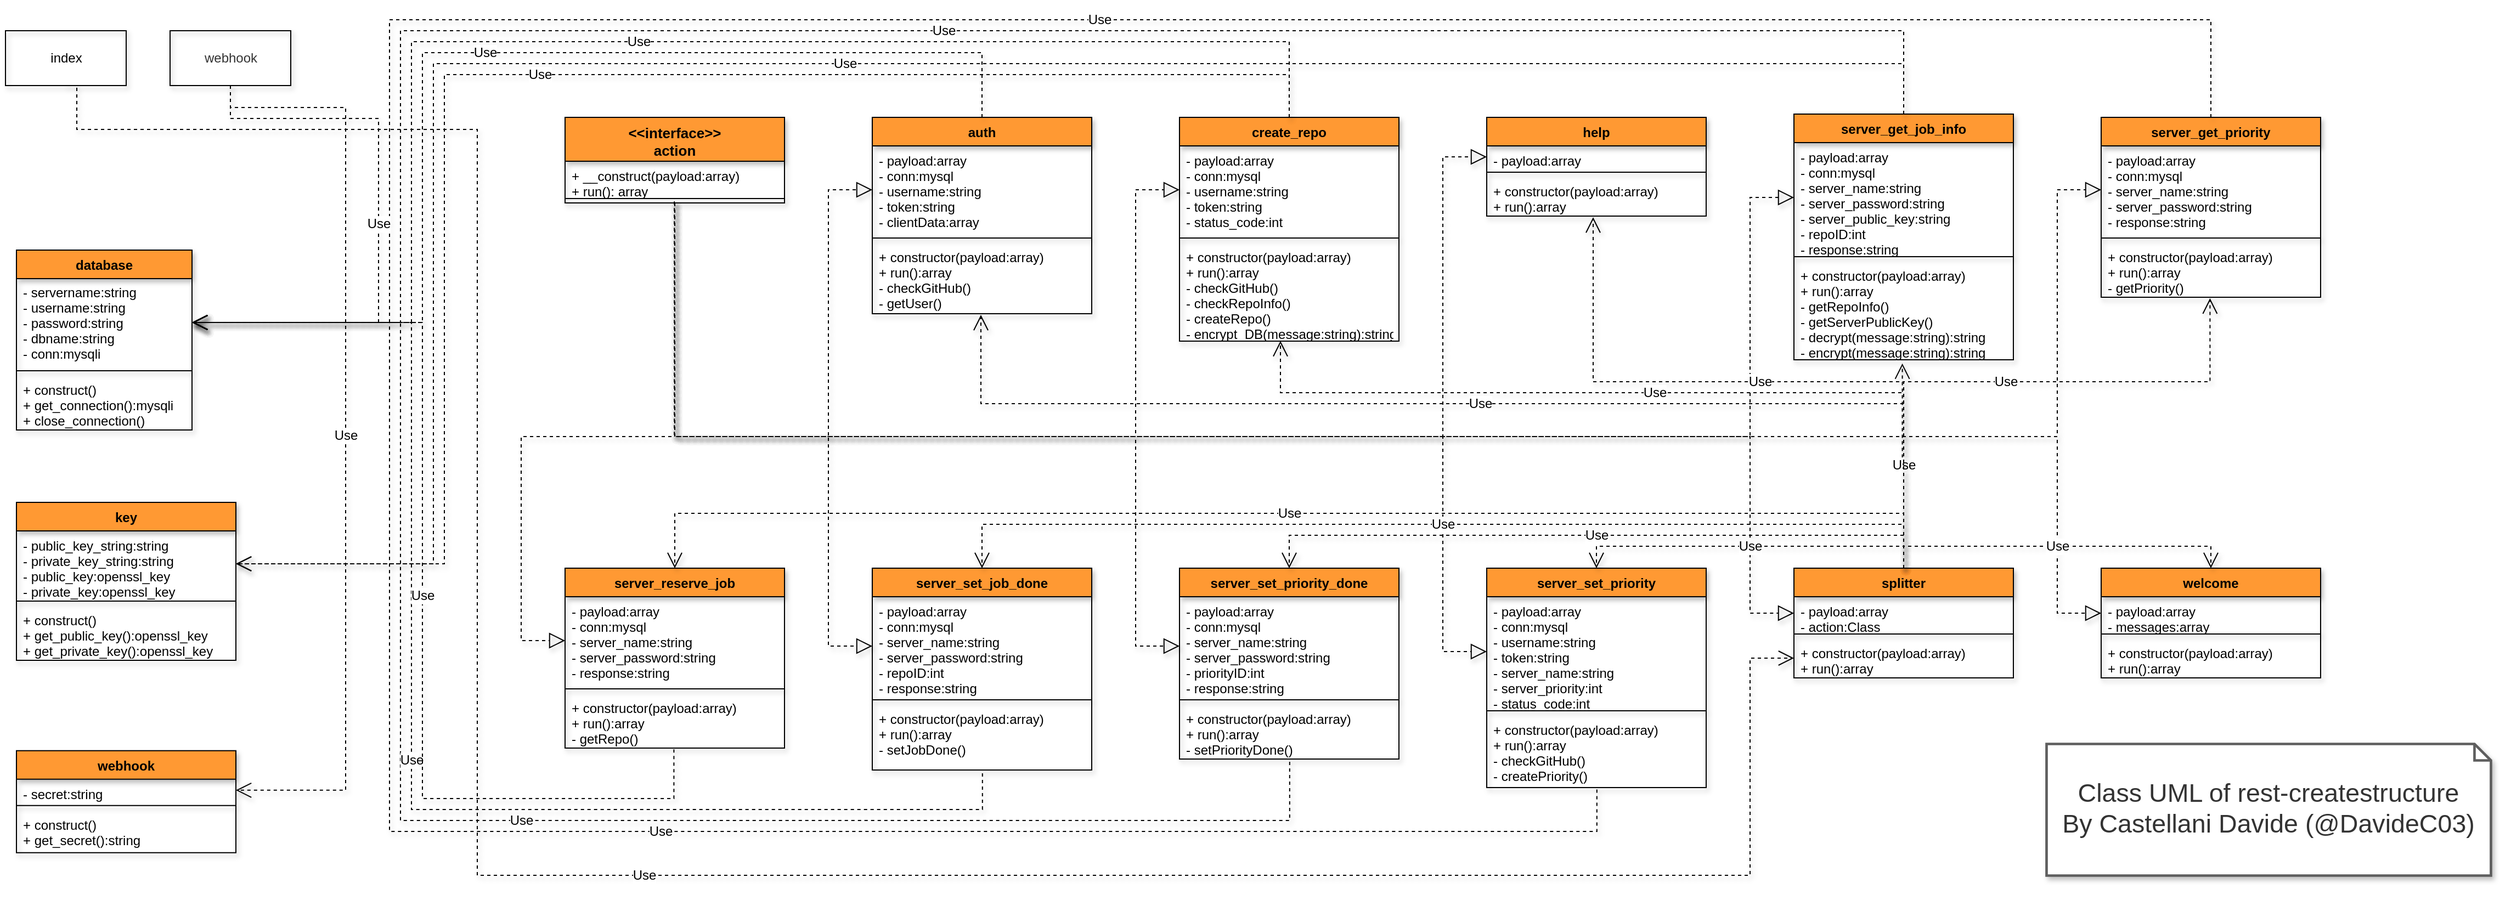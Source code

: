 <mxfile version="16.5.1" type="device" pages="2"><diagram id="ld8dTRqYTuvLE_5apj2Z" name="Class UML"><mxGraphModel dx="-1088" dy="676" grid="1" gridSize="10" guides="1" tooltips="1" connect="1" arrows="1" fold="1" page="1" pageScale="1" pageWidth="1169" pageHeight="827" math="0" shadow="0"><root><mxCell id="0"/><mxCell id="1" parent="0"/><UserObject label="&lt;div style=&quot;display: flex; justify-content: center; text-align: center; align-items: baseline; font-size: 0; line-height: 1.25;margin-top: -2px;&quot;&gt;&lt;span&gt;&lt;span style=&quot;font-size:23.3px;color:#333333;&quot;&gt;Class UML of rest-createstructure&#10;&lt;/span&gt;&lt;/span&gt;&lt;/div&gt;&lt;div style=&quot;display: flex; justify-content: center; text-align: center; align-items: baseline; font-size: 0; line-height: 1.25;margin-top: -2px;&quot;&gt;&lt;span&gt;&lt;span style=&quot;font-size:23.3px;color:#333333;&quot;&gt;By Castellani Davide (@DavideC03)&lt;/span&gt;&lt;/span&gt;&lt;/div&gt;" lucidchartObjectId="FIDXj5xOFQfi" id="RaL5vMoSNXi4oMoL_Q1q-119"><mxCell style="html=1;overflow=block;blockSpacing=1;whiteSpace=wrap;shape=note;size=15;fontSize=13;align=left;spacing=3.8;verticalAlign=middle;strokeColor=#5e5e5e;strokeOpacity=100;rounded=1;absoluteArcSize=1;arcSize=9;strokeWidth=2.3;shadow=1;" parent="1" vertex="1"><mxGeometry x="4230" y="680" width="405" height="120" as="geometry"/></mxCell></UserObject><mxCell id="p-QCXmhUkZ5nZQeirxyZ-1" value="database" style="swimlane;fontStyle=1;align=center;verticalAlign=top;childLayout=stackLayout;horizontal=1;startSize=26;horizontalStack=0;resizeParent=1;resizeParentMax=0;resizeLast=0;collapsible=1;marginBottom=0;shadow=1;fillColor=#FF9933;" parent="1" vertex="1"><mxGeometry x="2380" y="230" width="160" height="164" as="geometry"/></mxCell><mxCell id="p-QCXmhUkZ5nZQeirxyZ-2" value="- servername:string&#10;- username:string&#10;- password:string&#10;- dbname:string&#10;- conn:mysqli" style="text;strokeColor=none;fillColor=none;align=left;verticalAlign=middle;spacingLeft=4;spacingRight=4;overflow=hidden;rotatable=0;points=[[0,0.5],[1,0.5]];portConstraint=eastwest;shadow=1;" parent="p-QCXmhUkZ5nZQeirxyZ-1" vertex="1"><mxGeometry y="26" width="160" height="80" as="geometry"/></mxCell><mxCell id="p-QCXmhUkZ5nZQeirxyZ-3" value="" style="line;strokeWidth=1;fillColor=none;align=left;verticalAlign=middle;spacingTop=-1;spacingLeft=3;spacingRight=3;rotatable=0;labelPosition=right;points=[];portConstraint=eastwest;shadow=1;" parent="p-QCXmhUkZ5nZQeirxyZ-1" vertex="1"><mxGeometry y="106" width="160" height="8" as="geometry"/></mxCell><mxCell id="p-QCXmhUkZ5nZQeirxyZ-4" value="+ construct()&#10;+ get_connection():mysqli&#10;+ close_connection()" style="text;strokeColor=none;fillColor=none;align=left;verticalAlign=top;spacingLeft=4;spacingRight=4;overflow=hidden;rotatable=0;points=[[0,0.5],[1,0.5]];portConstraint=eastwest;shadow=1;" parent="p-QCXmhUkZ5nZQeirxyZ-1" vertex="1"><mxGeometry y="114" width="160" height="50" as="geometry"/></mxCell><mxCell id="p-QCXmhUkZ5nZQeirxyZ-17" value="key" style="swimlane;fontStyle=1;align=center;verticalAlign=top;childLayout=stackLayout;horizontal=1;startSize=26;horizontalStack=0;resizeParent=1;resizeParentMax=0;resizeLast=0;collapsible=1;marginBottom=0;shadow=1;fillColor=#FF9933;" parent="1" vertex="1"><mxGeometry x="2380" y="460" width="200" height="144" as="geometry"/></mxCell><mxCell id="p-QCXmhUkZ5nZQeirxyZ-18" value="- public_key_string:string&#10;- private_key_string:string&#10;- public_key:openssl_key&#10;- private_key:openssl_key" style="text;strokeColor=none;fillColor=none;align=left;verticalAlign=top;spacingLeft=4;spacingRight=4;overflow=hidden;rotatable=0;points=[[0,0.5],[1,0.5]];portConstraint=eastwest;shadow=1;" parent="p-QCXmhUkZ5nZQeirxyZ-17" vertex="1"><mxGeometry y="26" width="200" height="60" as="geometry"/></mxCell><mxCell id="p-QCXmhUkZ5nZQeirxyZ-19" value="" style="line;strokeWidth=1;fillColor=none;align=left;verticalAlign=middle;spacingTop=-1;spacingLeft=3;spacingRight=3;rotatable=0;labelPosition=right;points=[];portConstraint=eastwest;shadow=1;" parent="p-QCXmhUkZ5nZQeirxyZ-17" vertex="1"><mxGeometry y="86" width="200" height="8" as="geometry"/></mxCell><mxCell id="p-QCXmhUkZ5nZQeirxyZ-20" value="+ construct()&#10;+ get_public_key():openssl_key&#10;+ get_private_key():openssl_key" style="text;strokeColor=none;fillColor=none;align=left;verticalAlign=top;spacingLeft=4;spacingRight=4;overflow=hidden;rotatable=0;points=[[0,0.5],[1,0.5]];portConstraint=eastwest;shadow=1;" parent="p-QCXmhUkZ5nZQeirxyZ-17" vertex="1"><mxGeometry y="94" width="200" height="50" as="geometry"/></mxCell><mxCell id="p-QCXmhUkZ5nZQeirxyZ-21" value="index" style="html=1;shadow=1;fontFamily=Helvetica;fontSize=12;fontColor=default;fillColor=none;gradientColor=none;" parent="1" vertex="1"><mxGeometry x="2370" y="30.0" width="110" height="50" as="geometry"/></mxCell><mxCell id="p-QCXmhUkZ5nZQeirxyZ-22" value="&lt;span style=&quot;color: rgb(51 , 51 , 51)&quot;&gt;&lt;font style=&quot;font-size: 12px&quot;&gt;webhook&lt;/font&gt;&lt;br&gt;&lt;/span&gt;" style="html=1;shadow=1;fontFamily=Helvetica;fontSize=12;fontColor=default;fillColor=none;gradientColor=none;" parent="1" vertex="1"><mxGeometry x="2520" y="30.0" width="110" height="50" as="geometry"/></mxCell><mxCell id="p-QCXmhUkZ5nZQeirxyZ-27" value="webhook" style="swimlane;fontStyle=1;align=center;verticalAlign=top;childLayout=stackLayout;horizontal=1;startSize=26;horizontalStack=0;resizeParent=1;resizeParentMax=0;resizeLast=0;collapsible=1;marginBottom=0;shadow=1;fillColor=#FF9933;" parent="1" vertex="1"><mxGeometry x="2380" y="686.39" width="200" height="93" as="geometry"/></mxCell><mxCell id="p-QCXmhUkZ5nZQeirxyZ-28" value="- secret:string" style="text;strokeColor=none;fillColor=none;align=left;verticalAlign=top;spacingLeft=4;spacingRight=4;overflow=hidden;rotatable=0;points=[[0,0.5],[1,0.5]];portConstraint=eastwest;shadow=1;" parent="p-QCXmhUkZ5nZQeirxyZ-27" vertex="1"><mxGeometry y="26" width="200" height="20" as="geometry"/></mxCell><mxCell id="p-QCXmhUkZ5nZQeirxyZ-29" value="" style="line;strokeWidth=1;fillColor=none;align=left;verticalAlign=middle;spacingTop=-1;spacingLeft=3;spacingRight=3;rotatable=0;labelPosition=right;points=[];portConstraint=eastwest;shadow=1;" parent="p-QCXmhUkZ5nZQeirxyZ-27" vertex="1"><mxGeometry y="46" width="200" height="8" as="geometry"/></mxCell><mxCell id="p-QCXmhUkZ5nZQeirxyZ-30" value="+ construct()&#10;+ get_secret():string" style="text;strokeColor=none;fillColor=none;align=left;verticalAlign=top;spacingLeft=4;spacingRight=4;overflow=hidden;rotatable=0;points=[[0,0.5],[1,0.5]];portConstraint=eastwest;shadow=1;" parent="p-QCXmhUkZ5nZQeirxyZ-27" vertex="1"><mxGeometry y="54" width="200" height="39" as="geometry"/></mxCell><mxCell id="p-QCXmhUkZ5nZQeirxyZ-31" value="&lt;&lt;interface&gt;&gt;&#10;action" style="swimlane;fontStyle=1;align=center;verticalAlign=top;childLayout=stackLayout;horizontal=1;startSize=40;horizontalStack=0;resizeParent=1;resizeParentMax=0;resizeLast=0;collapsible=1;marginBottom=0;shadow=1;fillColor=#FF9933;fontSize=13;" parent="1" vertex="1"><mxGeometry x="2880" y="109" width="200" height="78" as="geometry"/></mxCell><mxCell id="p-QCXmhUkZ5nZQeirxyZ-32" value="+ __construct(payload:array)&#10;+ run(): array" style="text;strokeColor=none;fillColor=none;align=left;verticalAlign=top;spacingLeft=4;spacingRight=4;overflow=hidden;rotatable=0;points=[[0,0.5],[1,0.5]];portConstraint=eastwest;shadow=1;" parent="p-QCXmhUkZ5nZQeirxyZ-31" vertex="1"><mxGeometry y="40" width="200" height="30" as="geometry"/></mxCell><mxCell id="p-QCXmhUkZ5nZQeirxyZ-33" value="" style="line;strokeWidth=1;fillColor=none;align=left;verticalAlign=middle;spacingTop=-1;spacingLeft=3;spacingRight=3;rotatable=0;labelPosition=right;points=[];portConstraint=eastwest;shadow=1;" parent="p-QCXmhUkZ5nZQeirxyZ-31" vertex="1"><mxGeometry y="70" width="200" height="8" as="geometry"/></mxCell><mxCell id="p-QCXmhUkZ5nZQeirxyZ-36" value="server_reserve_job" style="swimlane;fontStyle=1;align=center;verticalAlign=top;childLayout=stackLayout;horizontal=1;startSize=26;horizontalStack=0;resizeParent=1;resizeParentMax=0;resizeLast=0;collapsible=1;marginBottom=0;shadow=1;fillColor=#FF9933;" parent="1" vertex="1"><mxGeometry x="2880" y="520.0" width="200" height="164" as="geometry"/></mxCell><mxCell id="p-QCXmhUkZ5nZQeirxyZ-37" value="- payload:array&#10;- conn:mysql&#10;- server_name:string&#10;- server_password:string&#10;- response:string" style="text;strokeColor=none;fillColor=none;align=left;verticalAlign=top;spacingLeft=4;spacingRight=4;overflow=hidden;rotatable=0;points=[[0,0.5],[1,0.5]];portConstraint=eastwest;shadow=1;" parent="p-QCXmhUkZ5nZQeirxyZ-36" vertex="1"><mxGeometry y="26" width="200" height="80" as="geometry"/></mxCell><mxCell id="p-QCXmhUkZ5nZQeirxyZ-38" value="" style="line;strokeWidth=1;fillColor=none;align=left;verticalAlign=middle;spacingTop=-1;spacingLeft=3;spacingRight=3;rotatable=0;labelPosition=right;points=[];portConstraint=eastwest;shadow=1;" parent="p-QCXmhUkZ5nZQeirxyZ-36" vertex="1"><mxGeometry y="106" width="200" height="8" as="geometry"/></mxCell><mxCell id="p-QCXmhUkZ5nZQeirxyZ-39" value="+ constructor(payload:array)&#10;+ run():array&#10;- getRepo()" style="text;strokeColor=none;fillColor=none;align=left;verticalAlign=top;spacingLeft=4;spacingRight=4;overflow=hidden;rotatable=0;points=[[0,0.5],[1,0.5]];portConstraint=eastwest;shadow=1;" parent="p-QCXmhUkZ5nZQeirxyZ-36" vertex="1"><mxGeometry y="114" width="200" height="50" as="geometry"/></mxCell><mxCell id="p-QCXmhUkZ5nZQeirxyZ-44" value="server_get_priority" style="swimlane;fontStyle=1;align=center;verticalAlign=top;childLayout=stackLayout;horizontal=1;startSize=26;horizontalStack=0;resizeParent=1;resizeParentMax=0;resizeLast=0;collapsible=1;marginBottom=0;shadow=1;fillColor=#FF9933;" parent="1" vertex="1"><mxGeometry x="4280" y="109.0" width="200" height="164" as="geometry"/></mxCell><mxCell id="p-QCXmhUkZ5nZQeirxyZ-45" value="- payload:array&#10;- conn:mysql&#10;- server_name:string&#10;- server_password:string&#10;- response:string" style="text;strokeColor=none;fillColor=none;align=left;verticalAlign=top;spacingLeft=4;spacingRight=4;overflow=hidden;rotatable=0;points=[[0,0.5],[1,0.5]];portConstraint=eastwest;shadow=1;" parent="p-QCXmhUkZ5nZQeirxyZ-44" vertex="1"><mxGeometry y="26" width="200" height="80" as="geometry"/></mxCell><mxCell id="p-QCXmhUkZ5nZQeirxyZ-46" value="" style="line;strokeWidth=1;fillColor=none;align=left;verticalAlign=middle;spacingTop=-1;spacingLeft=3;spacingRight=3;rotatable=0;labelPosition=right;points=[];portConstraint=eastwest;shadow=1;" parent="p-QCXmhUkZ5nZQeirxyZ-44" vertex="1"><mxGeometry y="106" width="200" height="8" as="geometry"/></mxCell><mxCell id="p-QCXmhUkZ5nZQeirxyZ-47" value="+ constructor(payload:array)&#10;+ run():array&#10;- getPriority()" style="text;strokeColor=none;fillColor=none;align=left;verticalAlign=top;spacingLeft=4;spacingRight=4;overflow=hidden;rotatable=0;points=[[0,0.5],[1,0.5]];portConstraint=eastwest;shadow=1;" parent="p-QCXmhUkZ5nZQeirxyZ-44" vertex="1"><mxGeometry y="114" width="200" height="50" as="geometry"/></mxCell><mxCell id="p-QCXmhUkZ5nZQeirxyZ-48" value="welcome" style="swimlane;fontStyle=1;align=center;verticalAlign=top;childLayout=stackLayout;horizontal=1;startSize=26;horizontalStack=0;resizeParent=1;resizeParentMax=0;resizeLast=0;collapsible=1;marginBottom=0;shadow=1;fillColor=#FF9933;" parent="1" vertex="1"><mxGeometry x="4280" y="520.0" width="200" height="100" as="geometry"/></mxCell><mxCell id="p-QCXmhUkZ5nZQeirxyZ-49" value="- payload:array&#10;- messages:array" style="text;strokeColor=none;fillColor=none;align=left;verticalAlign=top;spacingLeft=4;spacingRight=4;overflow=hidden;rotatable=0;points=[[0,0.5],[1,0.5]];portConstraint=eastwest;shadow=1;" parent="p-QCXmhUkZ5nZQeirxyZ-48" vertex="1"><mxGeometry y="26" width="200" height="30" as="geometry"/></mxCell><mxCell id="p-QCXmhUkZ5nZQeirxyZ-50" value="" style="line;strokeWidth=1;fillColor=none;align=left;verticalAlign=middle;spacingTop=-1;spacingLeft=3;spacingRight=3;rotatable=0;labelPosition=right;points=[];portConstraint=eastwest;shadow=1;" parent="p-QCXmhUkZ5nZQeirxyZ-48" vertex="1"><mxGeometry y="56" width="200" height="8" as="geometry"/></mxCell><mxCell id="p-QCXmhUkZ5nZQeirxyZ-51" value="+ constructor(payload:array)&#10;+ run():array" style="text;strokeColor=none;fillColor=none;align=left;verticalAlign=top;spacingLeft=4;spacingRight=4;overflow=hidden;rotatable=0;points=[[0,0.5],[1,0.5]];portConstraint=eastwest;shadow=1;" parent="p-QCXmhUkZ5nZQeirxyZ-48" vertex="1"><mxGeometry y="64" width="200" height="36" as="geometry"/></mxCell><mxCell id="p-QCXmhUkZ5nZQeirxyZ-52" value="splitter" style="swimlane;fontStyle=1;align=center;verticalAlign=top;childLayout=stackLayout;horizontal=1;startSize=26;horizontalStack=0;resizeParent=1;resizeParentMax=0;resizeLast=0;collapsible=1;marginBottom=0;shadow=1;fillColor=#FF9933;" parent="1" vertex="1"><mxGeometry x="4000" y="520.0" width="200" height="100" as="geometry"/></mxCell><mxCell id="p-QCXmhUkZ5nZQeirxyZ-53" value="- payload:array&#10;- action:Class" style="text;strokeColor=none;fillColor=none;align=left;verticalAlign=top;spacingLeft=4;spacingRight=4;overflow=hidden;rotatable=0;points=[[0,0.5],[1,0.5]];portConstraint=eastwest;shadow=1;" parent="p-QCXmhUkZ5nZQeirxyZ-52" vertex="1"><mxGeometry y="26" width="200" height="30" as="geometry"/></mxCell><mxCell id="p-QCXmhUkZ5nZQeirxyZ-54" value="" style="line;strokeWidth=1;fillColor=none;align=left;verticalAlign=middle;spacingTop=-1;spacingLeft=3;spacingRight=3;rotatable=0;labelPosition=right;points=[];portConstraint=eastwest;shadow=1;" parent="p-QCXmhUkZ5nZQeirxyZ-52" vertex="1"><mxGeometry y="56" width="200" height="8" as="geometry"/></mxCell><mxCell id="p-QCXmhUkZ5nZQeirxyZ-55" value="+ constructor(payload:array)&#10;+ run():array" style="text;strokeColor=none;fillColor=none;align=left;verticalAlign=top;spacingLeft=4;spacingRight=4;overflow=hidden;rotatable=0;points=[[0,0.5],[1,0.5]];portConstraint=eastwest;shadow=1;" parent="p-QCXmhUkZ5nZQeirxyZ-52" vertex="1"><mxGeometry y="64" width="200" height="36" as="geometry"/></mxCell><mxCell id="p-QCXmhUkZ5nZQeirxyZ-56" value="server_set_priority" style="swimlane;fontStyle=1;align=center;verticalAlign=top;childLayout=stackLayout;horizontal=1;startSize=26;horizontalStack=0;resizeParent=1;resizeParentMax=0;resizeLast=0;collapsible=1;marginBottom=0;shadow=1;fillColor=#FF9933;" parent="1" vertex="1"><mxGeometry x="3720" y="520.0" width="200" height="200" as="geometry"/></mxCell><mxCell id="p-QCXmhUkZ5nZQeirxyZ-57" value="- payload:array&#10;- conn:mysql&#10;- username:string&#10;- token:string&#10;- server_name:string&#10;- server_priority:int&#10;- status_code:int" style="text;strokeColor=none;fillColor=none;align=left;verticalAlign=top;spacingLeft=4;spacingRight=4;overflow=hidden;rotatable=0;points=[[0,0.5],[1,0.5]];portConstraint=eastwest;shadow=1;" parent="p-QCXmhUkZ5nZQeirxyZ-56" vertex="1"><mxGeometry y="26" width="200" height="100" as="geometry"/></mxCell><mxCell id="p-QCXmhUkZ5nZQeirxyZ-58" value="" style="line;strokeWidth=1;fillColor=none;align=left;verticalAlign=middle;spacingTop=-1;spacingLeft=3;spacingRight=3;rotatable=0;labelPosition=right;points=[];portConstraint=eastwest;shadow=1;" parent="p-QCXmhUkZ5nZQeirxyZ-56" vertex="1"><mxGeometry y="126" width="200" height="8" as="geometry"/></mxCell><mxCell id="p-QCXmhUkZ5nZQeirxyZ-59" value="+ constructor(payload:array)&#10;+ run():array&#10;- checkGitHub()&#10;- createPriority()" style="text;strokeColor=none;fillColor=none;align=left;verticalAlign=top;spacingLeft=4;spacingRight=4;overflow=hidden;rotatable=0;points=[[0,0.5],[1,0.5]];portConstraint=eastwest;shadow=1;" parent="p-QCXmhUkZ5nZQeirxyZ-56" vertex="1"><mxGeometry y="134" width="200" height="66" as="geometry"/></mxCell><mxCell id="p-QCXmhUkZ5nZQeirxyZ-60" value="server_set_priority_done" style="swimlane;fontStyle=1;align=center;verticalAlign=top;childLayout=stackLayout;horizontal=1;startSize=26;horizontalStack=0;resizeParent=1;resizeParentMax=0;resizeLast=0;collapsible=1;marginBottom=0;shadow=1;fillColor=#FF9933;" parent="1" vertex="1"><mxGeometry x="3440" y="520.0" width="200" height="174" as="geometry"/></mxCell><mxCell id="p-QCXmhUkZ5nZQeirxyZ-61" value="- payload:array&#10;- conn:mysql&#10;- server_name:string&#10;- server_password:string&#10;- priorityID:int&#10;- response:string" style="text;strokeColor=none;fillColor=none;align=left;verticalAlign=top;spacingLeft=4;spacingRight=4;overflow=hidden;rotatable=0;points=[[0,0.5],[1,0.5]];portConstraint=eastwest;shadow=1;" parent="p-QCXmhUkZ5nZQeirxyZ-60" vertex="1"><mxGeometry y="26" width="200" height="90" as="geometry"/></mxCell><mxCell id="p-QCXmhUkZ5nZQeirxyZ-62" value="" style="line;strokeWidth=1;fillColor=none;align=left;verticalAlign=middle;spacingTop=-1;spacingLeft=3;spacingRight=3;rotatable=0;labelPosition=right;points=[];portConstraint=eastwest;shadow=1;" parent="p-QCXmhUkZ5nZQeirxyZ-60" vertex="1"><mxGeometry y="116" width="200" height="8" as="geometry"/></mxCell><mxCell id="p-QCXmhUkZ5nZQeirxyZ-63" value="+ constructor(payload:array)&#10;+ run():array&#10;- setPriorityDone()" style="text;strokeColor=none;fillColor=none;align=left;verticalAlign=top;spacingLeft=4;spacingRight=4;overflow=hidden;rotatable=0;points=[[0,0.5],[1,0.5]];portConstraint=eastwest;shadow=1;" parent="p-QCXmhUkZ5nZQeirxyZ-60" vertex="1"><mxGeometry y="124" width="200" height="50" as="geometry"/></mxCell><mxCell id="p-QCXmhUkZ5nZQeirxyZ-64" value="server_set_job_done" style="swimlane;fontStyle=1;align=center;verticalAlign=top;childLayout=stackLayout;horizontal=1;startSize=26;horizontalStack=0;resizeParent=1;resizeParentMax=0;resizeLast=0;collapsible=1;marginBottom=0;shadow=1;fillColor=#FF9933;" parent="1" vertex="1"><mxGeometry x="3160" y="520.0" width="200" height="184" as="geometry"/></mxCell><mxCell id="p-QCXmhUkZ5nZQeirxyZ-65" value="- payload:array&#10;- conn:mysql&#10;- server_name:string&#10;- server_password:string&#10;- repoID:int&#10;- response:string" style="text;strokeColor=none;fillColor=none;align=left;verticalAlign=top;spacingLeft=4;spacingRight=4;overflow=hidden;rotatable=0;points=[[0,0.5],[1,0.5]];portConstraint=eastwest;shadow=1;" parent="p-QCXmhUkZ5nZQeirxyZ-64" vertex="1"><mxGeometry y="26" width="200" height="90" as="geometry"/></mxCell><mxCell id="p-QCXmhUkZ5nZQeirxyZ-66" value="" style="line;strokeWidth=1;fillColor=none;align=left;verticalAlign=middle;spacingTop=-1;spacingLeft=3;spacingRight=3;rotatable=0;labelPosition=right;points=[];portConstraint=eastwest;shadow=1;" parent="p-QCXmhUkZ5nZQeirxyZ-64" vertex="1"><mxGeometry y="116" width="200" height="8" as="geometry"/></mxCell><mxCell id="p-QCXmhUkZ5nZQeirxyZ-67" value="+ constructor(payload:array)&#10;+ run():array&#10;- setJobDone()" style="text;strokeColor=none;fillColor=none;align=left;verticalAlign=top;spacingLeft=4;spacingRight=4;overflow=hidden;rotatable=0;points=[[0,0.5],[1,0.5]];portConstraint=eastwest;shadow=1;" parent="p-QCXmhUkZ5nZQeirxyZ-64" vertex="1"><mxGeometry y="124" width="200" height="60" as="geometry"/></mxCell><mxCell id="p-QCXmhUkZ5nZQeirxyZ-73" value="auth" style="swimlane;fontStyle=1;align=center;verticalAlign=top;childLayout=stackLayout;horizontal=1;startSize=26;horizontalStack=0;resizeParent=1;resizeParentMax=0;resizeLast=0;collapsible=1;marginBottom=0;shadow=1;fillColor=#FF9933;" parent="1" vertex="1"><mxGeometry x="3160" y="109.0" width="200" height="179" as="geometry"/></mxCell><mxCell id="p-QCXmhUkZ5nZQeirxyZ-74" value="- payload:array&#10;- conn:mysql&#10;- username:string&#10;- token:string&#10;- clientData:array" style="text;strokeColor=none;fillColor=none;align=left;verticalAlign=top;spacingLeft=4;spacingRight=4;overflow=hidden;rotatable=0;points=[[0,0.5],[1,0.5]];portConstraint=eastwest;shadow=1;" parent="p-QCXmhUkZ5nZQeirxyZ-73" vertex="1"><mxGeometry y="26" width="200" height="80" as="geometry"/></mxCell><mxCell id="p-QCXmhUkZ5nZQeirxyZ-75" value="" style="line;strokeWidth=1;fillColor=none;align=left;verticalAlign=middle;spacingTop=-1;spacingLeft=3;spacingRight=3;rotatable=0;labelPosition=right;points=[];portConstraint=eastwest;shadow=1;" parent="p-QCXmhUkZ5nZQeirxyZ-73" vertex="1"><mxGeometry y="106" width="200" height="8" as="geometry"/></mxCell><mxCell id="p-QCXmhUkZ5nZQeirxyZ-76" value="+ constructor(payload:array)&#10;+ run():array&#10;- checkGitHub()&#10;- getUser()" style="text;strokeColor=none;fillColor=none;align=left;verticalAlign=top;spacingLeft=4;spacingRight=4;overflow=hidden;rotatable=0;points=[[0,0.5],[1,0.5]];portConstraint=eastwest;shadow=1;" parent="p-QCXmhUkZ5nZQeirxyZ-73" vertex="1"><mxGeometry y="114" width="200" height="65" as="geometry"/></mxCell><mxCell id="p-QCXmhUkZ5nZQeirxyZ-77" value="create_repo" style="swimlane;fontStyle=1;align=center;verticalAlign=top;childLayout=stackLayout;horizontal=1;startSize=26;horizontalStack=0;resizeParent=1;resizeParentMax=0;resizeLast=0;collapsible=1;marginBottom=0;shadow=1;fillColor=#FF9933;" parent="1" vertex="1"><mxGeometry x="3440" y="109.0" width="200" height="204" as="geometry"/></mxCell><mxCell id="p-QCXmhUkZ5nZQeirxyZ-78" value="- payload:array&#10;- conn:mysql&#10;- username:string&#10;- token:string&#10;- status_code:int" style="text;strokeColor=none;fillColor=none;align=left;verticalAlign=top;spacingLeft=4;spacingRight=4;overflow=hidden;rotatable=0;points=[[0,0.5],[1,0.5]];portConstraint=eastwest;shadow=1;" parent="p-QCXmhUkZ5nZQeirxyZ-77" vertex="1"><mxGeometry y="26" width="200" height="80" as="geometry"/></mxCell><mxCell id="p-QCXmhUkZ5nZQeirxyZ-79" value="" style="line;strokeWidth=1;fillColor=none;align=left;verticalAlign=middle;spacingTop=-1;spacingLeft=3;spacingRight=3;rotatable=0;labelPosition=right;points=[];portConstraint=eastwest;shadow=1;" parent="p-QCXmhUkZ5nZQeirxyZ-77" vertex="1"><mxGeometry y="106" width="200" height="8" as="geometry"/></mxCell><mxCell id="p-QCXmhUkZ5nZQeirxyZ-80" value="+ constructor(payload:array)&#10;+ run():array&#10;- checkGitHub()&#10;- checkRepoInfo()&#10;- createRepo()&#10;- encrypt_DB(message:string):string" style="text;strokeColor=none;fillColor=none;align=left;verticalAlign=top;spacingLeft=4;spacingRight=4;overflow=hidden;rotatable=0;points=[[0,0.5],[1,0.5]];portConstraint=eastwest;shadow=1;" parent="p-QCXmhUkZ5nZQeirxyZ-77" vertex="1"><mxGeometry y="114" width="200" height="90" as="geometry"/></mxCell><mxCell id="p-QCXmhUkZ5nZQeirxyZ-69" value="help" style="swimlane;fontStyle=1;align=center;verticalAlign=top;childLayout=stackLayout;horizontal=1;startSize=26;horizontalStack=0;resizeParent=1;resizeParentMax=0;resizeLast=0;collapsible=1;marginBottom=0;shadow=1;fillColor=#FF9933;" parent="1" vertex="1"><mxGeometry x="3720" y="109.0" width="200" height="90" as="geometry"/></mxCell><mxCell id="p-QCXmhUkZ5nZQeirxyZ-70" value="- payload:array" style="text;strokeColor=none;fillColor=none;align=left;verticalAlign=top;spacingLeft=4;spacingRight=4;overflow=hidden;rotatable=0;points=[[0,0.5],[1,0.5]];portConstraint=eastwest;shadow=1;" parent="p-QCXmhUkZ5nZQeirxyZ-69" vertex="1"><mxGeometry y="26" width="200" height="20" as="geometry"/></mxCell><mxCell id="p-QCXmhUkZ5nZQeirxyZ-71" value="" style="line;strokeWidth=1;fillColor=none;align=left;verticalAlign=middle;spacingTop=-1;spacingLeft=3;spacingRight=3;rotatable=0;labelPosition=right;points=[];portConstraint=eastwest;shadow=1;" parent="p-QCXmhUkZ5nZQeirxyZ-69" vertex="1"><mxGeometry y="46" width="200" height="8" as="geometry"/></mxCell><mxCell id="p-QCXmhUkZ5nZQeirxyZ-72" value="+ constructor(payload:array)&#10;+ run():array" style="text;strokeColor=none;fillColor=none;align=left;verticalAlign=top;spacingLeft=4;spacingRight=4;overflow=hidden;rotatable=0;points=[[0,0.5],[1,0.5]];portConstraint=eastwest;shadow=1;" parent="p-QCXmhUkZ5nZQeirxyZ-69" vertex="1"><mxGeometry y="54" width="200" height="36" as="geometry"/></mxCell><mxCell id="p-QCXmhUkZ5nZQeirxyZ-40" value="server_get_job_info" style="swimlane;fontStyle=1;align=center;verticalAlign=top;childLayout=stackLayout;horizontal=1;startSize=26;horizontalStack=0;resizeParent=1;resizeParentMax=0;resizeLast=0;collapsible=1;marginBottom=0;shadow=1;fillColor=#FF9933;" parent="1" vertex="1"><mxGeometry x="4000" y="106.0" width="200" height="224" as="geometry"/></mxCell><mxCell id="p-QCXmhUkZ5nZQeirxyZ-41" value="- payload:array&#10;- conn:mysql&#10;- server_name:string&#10;- server_password:string&#10;- server_public_key:string&#10;- repoID:int&#10;- response:string" style="text;strokeColor=none;fillColor=none;align=left;verticalAlign=top;spacingLeft=4;spacingRight=4;overflow=hidden;rotatable=0;points=[[0,0.5],[1,0.5]];portConstraint=eastwest;shadow=1;" parent="p-QCXmhUkZ5nZQeirxyZ-40" vertex="1"><mxGeometry y="26" width="200" height="100" as="geometry"/></mxCell><mxCell id="p-QCXmhUkZ5nZQeirxyZ-42" value="" style="line;strokeWidth=1;fillColor=none;align=left;verticalAlign=middle;spacingTop=-1;spacingLeft=3;spacingRight=3;rotatable=0;labelPosition=right;points=[];portConstraint=eastwest;shadow=1;" parent="p-QCXmhUkZ5nZQeirxyZ-40" vertex="1"><mxGeometry y="126" width="200" height="8" as="geometry"/></mxCell><mxCell id="p-QCXmhUkZ5nZQeirxyZ-43" value="+ constructor(payload:array)&#10;+ run():array&#10;- getRepoInfo()&#10;- getServerPublicKey()&#10;- decrypt(message:string):string&#10;- encrypt(message:string):string" style="text;strokeColor=none;fillColor=none;align=left;verticalAlign=top;spacingLeft=4;spacingRight=4;overflow=hidden;rotatable=0;points=[[0,0.5],[1,0.5]];portConstraint=eastwest;shadow=1;" parent="p-QCXmhUkZ5nZQeirxyZ-40" vertex="1"><mxGeometry y="134" width="200" height="90" as="geometry"/></mxCell><mxCell id="p-QCXmhUkZ5nZQeirxyZ-91" value="" style="endArrow=block;dashed=1;endFill=0;endSize=12;html=1;rounded=0;shadow=1;fontFamily=Helvetica;fontSize=12;fontColor=default;exitX=0.5;exitY=1;exitDx=0;exitDy=0;edgeStyle=orthogonalEdgeStyle;entryX=0;entryY=0.5;entryDx=0;entryDy=0;" parent="1" source="p-QCXmhUkZ5nZQeirxyZ-31" target="p-QCXmhUkZ5nZQeirxyZ-41" edge="1"><mxGeometry width="160" relative="1" as="geometry"><mxPoint x="2890" y="160" as="sourcePoint"/><mxPoint x="2870" y="360" as="targetPoint"/><Array as="points"><mxPoint x="2980" y="400"/><mxPoint x="3960" y="400"/><mxPoint x="3960" y="182"/></Array></mxGeometry></mxCell><mxCell id="p-QCXmhUkZ5nZQeirxyZ-93" value="" style="endArrow=block;dashed=1;endFill=0;endSize=12;html=1;rounded=0;shadow=1;fontFamily=Helvetica;fontSize=12;fontColor=default;exitX=0.5;exitY=1;exitDx=0;exitDy=0;edgeStyle=orthogonalEdgeStyle;entryX=0;entryY=0.5;entryDx=0;entryDy=0;" parent="1" source="p-QCXmhUkZ5nZQeirxyZ-31" target="p-QCXmhUkZ5nZQeirxyZ-57" edge="1"><mxGeometry width="160" relative="1" as="geometry"><mxPoint x="2720" y="386" as="sourcePoint"/><mxPoint x="2880" y="386" as="targetPoint"/><Array as="points"><mxPoint x="2980" y="400"/><mxPoint x="3680" y="400"/><mxPoint x="3680" y="596"/></Array></mxGeometry></mxCell><mxCell id="p-QCXmhUkZ5nZQeirxyZ-94" value="" style="endArrow=block;dashed=1;endFill=0;endSize=12;html=1;rounded=0;shadow=1;fontFamily=Helvetica;fontSize=12;fontColor=default;exitX=0.5;exitY=1;exitDx=0;exitDy=0;edgeStyle=orthogonalEdgeStyle;entryX=0;entryY=0.5;entryDx=0;entryDy=0;" parent="1" source="p-QCXmhUkZ5nZQeirxyZ-31" target="p-QCXmhUkZ5nZQeirxyZ-37" edge="1"><mxGeometry width="160" relative="1" as="geometry"><mxPoint x="2980" y="180" as="sourcePoint"/><mxPoint x="2880" y="430" as="targetPoint"/><Array as="points"><mxPoint x="2980" y="400"/><mxPoint x="2840" y="400"/><mxPoint x="2840" y="586"/></Array></mxGeometry></mxCell><mxCell id="p-QCXmhUkZ5nZQeirxyZ-95" value="" style="endArrow=block;dashed=1;endFill=0;endSize=12;html=1;rounded=0;shadow=1;fontFamily=Helvetica;fontSize=12;fontColor=default;exitX=0.5;exitY=1;exitDx=0;exitDy=0;edgeStyle=orthogonalEdgeStyle;" parent="1" source="p-QCXmhUkZ5nZQeirxyZ-31" edge="1"><mxGeometry width="160" relative="1" as="geometry"><mxPoint x="2690" y="310" as="sourcePoint"/><mxPoint x="3160" y="175" as="targetPoint"/><Array as="points"><mxPoint x="2980" y="400"/><mxPoint x="3120" y="400"/><mxPoint x="3120" y="175"/></Array></mxGeometry></mxCell><mxCell id="p-QCXmhUkZ5nZQeirxyZ-96" value="" style="endArrow=block;dashed=1;endFill=0;endSize=12;html=1;rounded=0;shadow=1;fontFamily=Helvetica;fontSize=12;fontColor=default;exitX=0.5;exitY=1;exitDx=0;exitDy=0;edgeStyle=orthogonalEdgeStyle;entryX=0;entryY=0.5;entryDx=0;entryDy=0;" parent="1" source="p-QCXmhUkZ5nZQeirxyZ-31" target="p-QCXmhUkZ5nZQeirxyZ-49" edge="1"><mxGeometry width="160" relative="1" as="geometry"><mxPoint x="2700" y="320" as="sourcePoint"/><mxPoint x="2860" y="320" as="targetPoint"/><Array as="points"><mxPoint x="2980" y="400"/><mxPoint x="4240" y="400"/><mxPoint x="4240" y="561"/></Array></mxGeometry></mxCell><mxCell id="p-QCXmhUkZ5nZQeirxyZ-97" value="" style="endArrow=block;dashed=1;endFill=0;endSize=12;html=1;rounded=0;shadow=1;fontFamily=Helvetica;fontSize=12;fontColor=default;exitX=0.5;exitY=1;exitDx=0;exitDy=0;edgeStyle=orthogonalEdgeStyle;entryX=0;entryY=0.5;entryDx=0;entryDy=0;" parent="1" source="p-QCXmhUkZ5nZQeirxyZ-31" target="p-QCXmhUkZ5nZQeirxyZ-45" edge="1"><mxGeometry width="160" relative="1" as="geometry"><mxPoint x="2700" y="336" as="sourcePoint"/><mxPoint x="2860" y="336" as="targetPoint"/><Array as="points"><mxPoint x="2980" y="400"/><mxPoint x="4240" y="400"/><mxPoint x="4240" y="175"/></Array></mxGeometry></mxCell><mxCell id="p-QCXmhUkZ5nZQeirxyZ-98" value="" style="endArrow=block;dashed=1;endFill=0;endSize=12;html=1;rounded=0;shadow=1;fontFamily=Helvetica;fontSize=12;fontColor=default;exitX=0.498;exitY=0.821;exitDx=0;exitDy=0;exitPerimeter=0;edgeStyle=orthogonalEdgeStyle;entryX=0;entryY=0.5;entryDx=0;entryDy=0;" parent="1" source="p-QCXmhUkZ5nZQeirxyZ-33" target="p-QCXmhUkZ5nZQeirxyZ-53" edge="1"><mxGeometry width="160" relative="1" as="geometry"><mxPoint x="2710" y="346" as="sourcePoint"/><mxPoint x="2870" y="346" as="targetPoint"/><Array as="points"><mxPoint x="2980" y="400"/><mxPoint x="3960" y="400"/><mxPoint x="3960" y="561"/></Array></mxGeometry></mxCell><mxCell id="p-QCXmhUkZ5nZQeirxyZ-99" value="" style="endArrow=block;dashed=1;endFill=0;endSize=12;html=1;rounded=0;shadow=1;fontFamily=Helvetica;fontSize=12;fontColor=default;exitX=0.5;exitY=1;exitDx=0;exitDy=0;edgeStyle=orthogonalEdgeStyle;entryX=0;entryY=0.5;entryDx=0;entryDy=0;" parent="1" source="p-QCXmhUkZ5nZQeirxyZ-31" target="p-QCXmhUkZ5nZQeirxyZ-61" edge="1"><mxGeometry width="160" relative="1" as="geometry"><mxPoint x="2730" y="380" as="sourcePoint"/><mxPoint x="2890" y="380" as="targetPoint"/><Array as="points"><mxPoint x="2980" y="400"/><mxPoint x="3400" y="400"/><mxPoint x="3400" y="591"/></Array></mxGeometry></mxCell><mxCell id="p-QCXmhUkZ5nZQeirxyZ-100" value="" style="endArrow=block;dashed=1;endFill=0;endSize=12;html=1;rounded=0;shadow=1;fontFamily=Helvetica;fontSize=12;fontColor=default;edgeStyle=orthogonalEdgeStyle;entryX=0;entryY=0.5;entryDx=0;entryDy=0;exitX=0.5;exitY=1;exitDx=0;exitDy=0;" parent="1" source="p-QCXmhUkZ5nZQeirxyZ-31" target="p-QCXmhUkZ5nZQeirxyZ-65" edge="1"><mxGeometry width="160" relative="1" as="geometry"><mxPoint x="2980" y="190" as="sourcePoint"/><mxPoint x="2900" y="390" as="targetPoint"/><Array as="points"><mxPoint x="2980" y="400"/><mxPoint x="3120" y="400"/><mxPoint x="3120" y="591"/></Array></mxGeometry></mxCell><mxCell id="p-QCXmhUkZ5nZQeirxyZ-101" value="" style="endArrow=block;dashed=1;endFill=0;endSize=12;html=1;rounded=0;shadow=1;fontFamily=Helvetica;fontSize=12;fontColor=default;exitX=0.5;exitY=1;exitDx=0;exitDy=0;edgeStyle=orthogonalEdgeStyle;entryX=0;entryY=0.5;entryDx=0;entryDy=0;" parent="1" source="p-QCXmhUkZ5nZQeirxyZ-31" target="p-QCXmhUkZ5nZQeirxyZ-70" edge="1"><mxGeometry width="160" relative="1" as="geometry"><mxPoint x="2740" y="406" as="sourcePoint"/><mxPoint x="2900" y="406" as="targetPoint"/><Array as="points"><mxPoint x="2980" y="400"/><mxPoint x="3680" y="400"/><mxPoint x="3680" y="145"/></Array></mxGeometry></mxCell><mxCell id="p-QCXmhUkZ5nZQeirxyZ-102" value="" style="endArrow=block;dashed=1;endFill=0;endSize=12;html=1;rounded=0;shadow=1;fontFamily=Helvetica;fontSize=12;fontColor=default;exitX=0.5;exitY=1;exitDx=0;exitDy=0;edgeStyle=orthogonalEdgeStyle;entryX=0;entryY=0.5;entryDx=0;entryDy=0;" parent="1" source="p-QCXmhUkZ5nZQeirxyZ-31" target="p-QCXmhUkZ5nZQeirxyZ-78" edge="1"><mxGeometry width="160" relative="1" as="geometry"><mxPoint x="2750" y="416" as="sourcePoint"/><mxPoint x="2910" y="416" as="targetPoint"/><Array as="points"><mxPoint x="2980" y="400"/><mxPoint x="3400" y="400"/><mxPoint x="3400" y="175"/></Array></mxGeometry></mxCell><mxCell id="p-QCXmhUkZ5nZQeirxyZ-103" value="Use" style="endArrow=open;endSize=12;dashed=1;html=1;rounded=0;shadow=1;fontFamily=Helvetica;fontSize=12;fontColor=default;exitX=0.5;exitY=0;exitDx=0;exitDy=0;edgeStyle=orthogonalEdgeStyle;entryX=0.5;entryY=0;entryDx=0;entryDy=0;" parent="1" source="p-QCXmhUkZ5nZQeirxyZ-52" target="p-QCXmhUkZ5nZQeirxyZ-56" edge="1"><mxGeometry width="160" relative="1" as="geometry"><mxPoint x="4000" y="670" as="sourcePoint"/><mxPoint x="4160" y="670" as="targetPoint"/><Array as="points"><mxPoint x="4100" y="500"/><mxPoint x="3820" y="500"/></Array></mxGeometry></mxCell><mxCell id="p-QCXmhUkZ5nZQeirxyZ-104" value="Use" style="endArrow=open;endSize=12;dashed=1;html=1;rounded=0;shadow=1;fontFamily=Helvetica;fontSize=12;fontColor=default;exitX=0.5;exitY=0;exitDx=0;exitDy=0;edgeStyle=orthogonalEdgeStyle;entryX=0.5;entryY=0;entryDx=0;entryDy=0;" parent="1" source="p-QCXmhUkZ5nZQeirxyZ-52" target="p-QCXmhUkZ5nZQeirxyZ-48" edge="1"><mxGeometry width="160" relative="1" as="geometry"><mxPoint x="4010" y="680" as="sourcePoint"/><mxPoint x="4170" y="680" as="targetPoint"/><Array as="points"><mxPoint x="4100" y="500"/><mxPoint x="4380" y="500"/></Array></mxGeometry></mxCell><mxCell id="p-QCXmhUkZ5nZQeirxyZ-105" value="Use" style="endArrow=open;endSize=12;dashed=1;html=1;rounded=0;shadow=1;fontFamily=Helvetica;fontSize=12;fontColor=default;edgeStyle=orthogonalEdgeStyle;exitX=0.5;exitY=0;exitDx=0;exitDy=0;entryX=0.496;entryY=1.018;entryDx=0;entryDy=0;entryPerimeter=0;" parent="1" source="p-QCXmhUkZ5nZQeirxyZ-52" target="p-QCXmhUkZ5nZQeirxyZ-47" edge="1"><mxGeometry width="160" relative="1" as="geometry"><mxPoint x="4100" y="500" as="sourcePoint"/><mxPoint x="4180" y="690" as="targetPoint"/><Array as="points"><mxPoint x="4100" y="350"/><mxPoint x="4379" y="350"/></Array></mxGeometry></mxCell><mxCell id="p-QCXmhUkZ5nZQeirxyZ-106" value="Use" style="endArrow=open;endSize=12;dashed=1;html=1;rounded=0;shadow=1;fontFamily=Helvetica;fontSize=12;fontColor=default;edgeStyle=orthogonalEdgeStyle;exitX=0.5;exitY=0;exitDx=0;exitDy=0;entryX=0.5;entryY=0;entryDx=0;entryDy=0;" parent="1" source="p-QCXmhUkZ5nZQeirxyZ-52" target="p-QCXmhUkZ5nZQeirxyZ-60" edge="1"><mxGeometry width="160" relative="1" as="geometry"><mxPoint x="4100" y="500" as="sourcePoint"/><mxPoint x="4190" y="700" as="targetPoint"/><Array as="points"><mxPoint x="4100" y="490"/><mxPoint x="3540" y="490"/></Array></mxGeometry></mxCell><mxCell id="p-QCXmhUkZ5nZQeirxyZ-107" value="Use" style="endArrow=open;endSize=12;dashed=1;html=1;rounded=0;shadow=1;fontFamily=Helvetica;fontSize=12;fontColor=default;edgeStyle=orthogonalEdgeStyle;exitX=0.5;exitY=0;exitDx=0;exitDy=0;entryX=0.5;entryY=0;entryDx=0;entryDy=0;" parent="1" source="p-QCXmhUkZ5nZQeirxyZ-52" target="p-QCXmhUkZ5nZQeirxyZ-64" edge="1"><mxGeometry width="160" relative="1" as="geometry"><mxPoint x="4040" y="710" as="sourcePoint"/><mxPoint x="4200" y="710" as="targetPoint"/><Array as="points"><mxPoint x="4100" y="480"/><mxPoint x="3260" y="480"/></Array></mxGeometry></mxCell><mxCell id="p-QCXmhUkZ5nZQeirxyZ-108" value="Use" style="endArrow=open;endSize=12;dashed=1;html=1;rounded=0;shadow=1;fontFamily=Helvetica;fontSize=12;fontColor=default;edgeStyle=orthogonalEdgeStyle;exitX=0.5;exitY=0;exitDx=0;exitDy=0;entryX=0.5;entryY=0;entryDx=0;entryDy=0;" parent="1" source="p-QCXmhUkZ5nZQeirxyZ-52" target="p-QCXmhUkZ5nZQeirxyZ-36" edge="1"><mxGeometry width="160" relative="1" as="geometry"><mxPoint x="4050" y="720" as="sourcePoint"/><mxPoint x="4210" y="720" as="targetPoint"/><Array as="points"><mxPoint x="4100" y="470"/><mxPoint x="2980" y="470"/></Array></mxGeometry></mxCell><mxCell id="p-QCXmhUkZ5nZQeirxyZ-109" value="Use" style="endArrow=open;endSize=12;dashed=1;html=1;rounded=0;shadow=1;fontFamily=Helvetica;fontSize=12;fontColor=default;edgeStyle=orthogonalEdgeStyle;exitX=0.5;exitY=0;exitDx=0;exitDy=0;entryX=0.494;entryY=1.037;entryDx=0;entryDy=0;entryPerimeter=0;" parent="1" source="p-QCXmhUkZ5nZQeirxyZ-52" target="p-QCXmhUkZ5nZQeirxyZ-43" edge="1"><mxGeometry width="160" relative="1" as="geometry"><mxPoint x="4060" y="730" as="sourcePoint"/><mxPoint x="4220" y="730" as="targetPoint"/><Array as="points"><mxPoint x="4100" y="425"/><mxPoint x="4099" y="425"/></Array></mxGeometry></mxCell><mxCell id="p-QCXmhUkZ5nZQeirxyZ-110" value="Use" style="endArrow=open;endSize=12;dashed=1;html=1;rounded=0;shadow=1;fontFamily=Helvetica;fontSize=12;fontColor=default;edgeStyle=orthogonalEdgeStyle;exitX=0.5;exitY=0;exitDx=0;exitDy=0;entryX=0.485;entryY=1.028;entryDx=0;entryDy=0;entryPerimeter=0;" parent="1" source="p-QCXmhUkZ5nZQeirxyZ-52" target="p-QCXmhUkZ5nZQeirxyZ-72" edge="1"><mxGeometry width="160" relative="1" as="geometry"><mxPoint x="4070" y="740" as="sourcePoint"/><mxPoint x="4230" y="740" as="targetPoint"/><Array as="points"><mxPoint x="4100" y="350"/><mxPoint x="3817" y="350"/></Array></mxGeometry></mxCell><mxCell id="p-QCXmhUkZ5nZQeirxyZ-111" value="Use" style="endArrow=open;endSize=12;dashed=1;html=1;rounded=0;shadow=1;fontFamily=Helvetica;fontSize=12;fontColor=default;edgeStyle=orthogonalEdgeStyle;exitX=0.5;exitY=0;exitDx=0;exitDy=0;entryX=0.46;entryY=0.997;entryDx=0;entryDy=0;entryPerimeter=0;" parent="1" source="p-QCXmhUkZ5nZQeirxyZ-52" target="p-QCXmhUkZ5nZQeirxyZ-80" edge="1"><mxGeometry width="160" relative="1" as="geometry"><mxPoint x="4080" y="750" as="sourcePoint"/><mxPoint x="4240" y="750" as="targetPoint"/><Array as="points"><mxPoint x="4100" y="360"/><mxPoint x="3532" y="360"/></Array></mxGeometry></mxCell><mxCell id="p-QCXmhUkZ5nZQeirxyZ-112" value="Use" style="endArrow=open;endSize=12;dashed=1;html=1;rounded=0;shadow=1;fontFamily=Helvetica;fontSize=12;fontColor=default;edgeStyle=orthogonalEdgeStyle;exitX=0.5;exitY=0;exitDx=0;exitDy=0;entryX=0.495;entryY=1.015;entryDx=0;entryDy=0;entryPerimeter=0;" parent="1" source="p-QCXmhUkZ5nZQeirxyZ-52" target="p-QCXmhUkZ5nZQeirxyZ-76" edge="1"><mxGeometry width="160" relative="1" as="geometry"><mxPoint x="4090" y="760" as="sourcePoint"/><mxPoint x="4250" y="760" as="targetPoint"/><Array as="points"><mxPoint x="4100" y="370"/><mxPoint x="3259" y="370"/></Array></mxGeometry></mxCell><mxCell id="p-QCXmhUkZ5nZQeirxyZ-117" value="Use" style="endArrow=open;endSize=12;dashed=1;html=1;rounded=0;shadow=1;fontFamily=Helvetica;fontSize=12;fontColor=default;exitX=0.5;exitY=1;exitDx=0;exitDy=0;entryX=0;entryY=0.5;entryDx=0;entryDy=0;edgeStyle=orthogonalEdgeStyle;" parent="1" source="p-QCXmhUkZ5nZQeirxyZ-21" target="p-QCXmhUkZ5nZQeirxyZ-55" edge="1"><mxGeometry width="160" relative="1" as="geometry"><mxPoint x="2520" y="190" as="sourcePoint"/><mxPoint x="2680" y="190" as="targetPoint"/><Array as="points"><mxPoint x="2435" y="120"/><mxPoint x="2800" y="120"/><mxPoint x="2800" y="800"/><mxPoint x="3960" y="800"/><mxPoint x="3960" y="602"/></Array></mxGeometry></mxCell><mxCell id="p-QCXmhUkZ5nZQeirxyZ-120" value="Use" style="endArrow=open;endSize=12;dashed=1;html=1;rounded=0;shadow=1;fontFamily=Helvetica;fontSize=12;fontColor=default;exitX=0.5;exitY=0;exitDx=0;exitDy=0;entryX=1;entryY=0.5;entryDx=0;entryDy=0;edgeStyle=orthogonalEdgeStyle;" parent="1" source="p-QCXmhUkZ5nZQeirxyZ-40" target="p-QCXmhUkZ5nZQeirxyZ-18" edge="1"><mxGeometry width="160" relative="1" as="geometry"><mxPoint x="2620" y="240" as="sourcePoint"/><mxPoint x="2780" y="240" as="targetPoint"/><Array as="points"><mxPoint x="4100" y="60"/><mxPoint x="2760" y="60"/><mxPoint x="2760" y="516"/></Array></mxGeometry></mxCell><mxCell id="p-QCXmhUkZ5nZQeirxyZ-121" value="Use" style="endArrow=open;endSize=12;dashed=1;html=1;rounded=0;shadow=1;fontFamily=Helvetica;fontSize=12;fontColor=default;exitX=0.5;exitY=0;exitDx=0;exitDy=0;entryX=1;entryY=0.5;entryDx=0;entryDy=0;edgeStyle=orthogonalEdgeStyle;" parent="1" source="p-QCXmhUkZ5nZQeirxyZ-77" target="p-QCXmhUkZ5nZQeirxyZ-18" edge="1"><mxGeometry width="160" relative="1" as="geometry"><mxPoint x="2630" y="250" as="sourcePoint"/><mxPoint x="2790" y="250" as="targetPoint"/><Array as="points"><mxPoint x="3540" y="70"/><mxPoint x="2770" y="70"/><mxPoint x="2770" y="516"/></Array></mxGeometry></mxCell><mxCell id="p-QCXmhUkZ5nZQeirxyZ-123" value="Use" style="endArrow=open;endSize=12;dashed=1;html=1;rounded=0;shadow=1;fontFamily=Helvetica;fontSize=12;fontColor=default;edgeStyle=orthogonalEdgeStyle;exitX=0.502;exitY=1.026;exitDx=0;exitDy=0;exitPerimeter=0;entryX=1;entryY=0.5;entryDx=0;entryDy=0;" parent="1" source="p-QCXmhUkZ5nZQeirxyZ-59" target="p-QCXmhUkZ5nZQeirxyZ-2" edge="1"><mxGeometry width="160" relative="1" as="geometry"><mxPoint x="2620" y="240" as="sourcePoint"/><mxPoint x="2620" y="330" as="targetPoint"/><Array as="points"><mxPoint x="3820" y="760"/><mxPoint x="2720" y="760"/><mxPoint x="2720" y="296"/></Array></mxGeometry></mxCell><mxCell id="p-QCXmhUkZ5nZQeirxyZ-125" value="Use" style="endArrow=open;endSize=12;dashed=1;html=1;rounded=0;shadow=1;fontFamily=Helvetica;fontSize=12;fontColor=default;edgeStyle=orthogonalEdgeStyle;exitX=0.502;exitY=1.051;exitDx=0;exitDy=0;exitPerimeter=0;" parent="1" source="p-QCXmhUkZ5nZQeirxyZ-63" target="p-QCXmhUkZ5nZQeirxyZ-2" edge="1"><mxGeometry width="160" relative="1" as="geometry"><mxPoint x="2640" y="260" as="sourcePoint"/><mxPoint x="2800" y="260" as="targetPoint"/><Array as="points"><mxPoint x="3540" y="750"/><mxPoint x="2730" y="750"/><mxPoint x="2730" y="296"/></Array></mxGeometry></mxCell><mxCell id="p-QCXmhUkZ5nZQeirxyZ-126" value="Use" style="endArrow=open;endSize=12;dashed=1;html=1;rounded=0;shadow=1;fontFamily=Helvetica;fontSize=12;fontColor=default;edgeStyle=orthogonalEdgeStyle;exitX=0.502;exitY=1.051;exitDx=0;exitDy=0;exitPerimeter=0;" parent="1" source="p-QCXmhUkZ5nZQeirxyZ-67" target="p-QCXmhUkZ5nZQeirxyZ-2" edge="1"><mxGeometry width="160" relative="1" as="geometry"><mxPoint x="2650" y="270" as="sourcePoint"/><mxPoint x="2810" y="270" as="targetPoint"/><Array as="points"><mxPoint x="3260" y="740"/><mxPoint x="2740" y="740"/><mxPoint x="2740" y="296"/></Array></mxGeometry></mxCell><mxCell id="p-QCXmhUkZ5nZQeirxyZ-127" value="Use" style="endArrow=open;endSize=12;dashed=1;html=1;rounded=0;shadow=1;fontFamily=Helvetica;fontSize=12;fontColor=default;edgeStyle=orthogonalEdgeStyle;exitX=0.496;exitY=1.023;exitDx=0;exitDy=0;exitPerimeter=0;" parent="1" source="p-QCXmhUkZ5nZQeirxyZ-39" target="p-QCXmhUkZ5nZQeirxyZ-2" edge="1"><mxGeometry width="160" relative="1" as="geometry"><mxPoint x="2660" y="280" as="sourcePoint"/><mxPoint x="2820" y="280" as="targetPoint"/><Array as="points"><mxPoint x="2979" y="730"/><mxPoint x="2750" y="730"/><mxPoint x="2750" y="296"/></Array></mxGeometry></mxCell><mxCell id="p-QCXmhUkZ5nZQeirxyZ-128" value="Use" style="endArrow=open;endSize=12;dashed=1;html=1;rounded=0;shadow=1;fontFamily=Helvetica;fontSize=12;fontColor=default;edgeStyle=orthogonalEdgeStyle;exitX=0.5;exitY=0;exitDx=0;exitDy=0;entryX=1;entryY=0.5;entryDx=0;entryDy=0;" parent="1" source="p-QCXmhUkZ5nZQeirxyZ-44" target="p-QCXmhUkZ5nZQeirxyZ-2" edge="1"><mxGeometry width="160" relative="1" as="geometry"><mxPoint x="2670" y="290" as="sourcePoint"/><mxPoint x="2830" y="290" as="targetPoint"/><Array as="points"><mxPoint x="4380" y="20"/><mxPoint x="2720" y="20"/><mxPoint x="2720" y="296"/></Array></mxGeometry></mxCell><mxCell id="p-QCXmhUkZ5nZQeirxyZ-129" value="Use" style="endArrow=open;endSize=12;dashed=1;html=1;rounded=0;shadow=1;fontFamily=Helvetica;fontSize=12;fontColor=default;edgeStyle=orthogonalEdgeStyle;exitX=0.5;exitY=0;exitDx=0;exitDy=0;entryX=1;entryY=0.5;entryDx=0;entryDy=0;" parent="1" source="p-QCXmhUkZ5nZQeirxyZ-40" target="p-QCXmhUkZ5nZQeirxyZ-2" edge="1"><mxGeometry width="160" relative="1" as="geometry"><mxPoint x="2680" y="300" as="sourcePoint"/><mxPoint x="2610" y="350" as="targetPoint"/><Array as="points"><mxPoint x="4100" y="30"/><mxPoint x="2730" y="30"/><mxPoint x="2730" y="296"/></Array></mxGeometry></mxCell><mxCell id="p-QCXmhUkZ5nZQeirxyZ-130" value="Use" style="endArrow=open;endSize=12;dashed=1;html=1;rounded=0;shadow=1;fontFamily=Helvetica;fontSize=12;fontColor=default;edgeStyle=orthogonalEdgeStyle;exitX=0.5;exitY=0;exitDx=0;exitDy=0;" parent="1" source="p-QCXmhUkZ5nZQeirxyZ-77" target="p-QCXmhUkZ5nZQeirxyZ-2" edge="1"><mxGeometry width="160" relative="1" as="geometry"><mxPoint x="2690" y="310" as="sourcePoint"/><mxPoint x="2850" y="310" as="targetPoint"/><Array as="points"><mxPoint x="3540" y="40"/><mxPoint x="2740" y="40"/><mxPoint x="2740" y="296"/></Array></mxGeometry></mxCell><mxCell id="p-QCXmhUkZ5nZQeirxyZ-131" value="Use" style="endArrow=open;endSize=12;dashed=1;html=1;rounded=0;shadow=1;fontFamily=Helvetica;fontSize=12;fontColor=default;edgeStyle=orthogonalEdgeStyle;exitX=0.5;exitY=0;exitDx=0;exitDy=0;entryX=1;entryY=0.5;entryDx=0;entryDy=0;" parent="1" source="p-QCXmhUkZ5nZQeirxyZ-73" target="p-QCXmhUkZ5nZQeirxyZ-2" edge="1"><mxGeometry width="160" relative="1" as="geometry"><mxPoint x="2700" y="320" as="sourcePoint"/><mxPoint x="2860" y="320" as="targetPoint"/><Array as="points"><mxPoint x="3260" y="50"/><mxPoint x="2750" y="50"/><mxPoint x="2750" y="296"/></Array></mxGeometry></mxCell><mxCell id="p-QCXmhUkZ5nZQeirxyZ-132" value="Use" style="endArrow=open;endSize=12;dashed=1;html=1;rounded=0;shadow=1;fontFamily=Helvetica;fontSize=12;fontColor=default;exitX=0.5;exitY=1;exitDx=0;exitDy=0;edgeStyle=orthogonalEdgeStyle;" parent="1" source="p-QCXmhUkZ5nZQeirxyZ-22" target="p-QCXmhUkZ5nZQeirxyZ-2" edge="1"><mxGeometry width="160" relative="1" as="geometry"><mxPoint x="2510" y="190" as="sourcePoint"/><mxPoint x="2670" y="190" as="targetPoint"/><Array as="points"><mxPoint x="2575" y="110"/><mxPoint x="2710" y="110"/><mxPoint x="2710" y="296"/></Array></mxGeometry></mxCell><mxCell id="p-QCXmhUkZ5nZQeirxyZ-133" value="Use" style="endArrow=open;endSize=12;dashed=1;html=1;rounded=0;shadow=1;fontFamily=Helvetica;fontSize=12;fontColor=default;edgeStyle=orthogonalEdgeStyle;exitX=0.5;exitY=1;exitDx=0;exitDy=0;entryX=1;entryY=0.5;entryDx=0;entryDy=0;" parent="1" source="p-QCXmhUkZ5nZQeirxyZ-22" target="p-QCXmhUkZ5nZQeirxyZ-28" edge="1"><mxGeometry width="160" relative="1" as="geometry"><mxPoint x="2580" y="220" as="sourcePoint"/><mxPoint x="2740" y="220" as="targetPoint"/><Array as="points"><mxPoint x="2575" y="100"/><mxPoint x="2680" y="100"/><mxPoint x="2680" y="722"/></Array></mxGeometry></mxCell></root></mxGraphModel></diagram><diagram id="GYdmRyArVdM3IdoJ_PWf" name="ER"><mxGraphModel dx="1987" dy="901" grid="1" gridSize="10" guides="1" tooltips="1" connect="1" arrows="1" fold="1" page="1" pageScale="1" pageWidth="1169" pageHeight="827" math="0" shadow="0"><root><mxCell id="ggWXRv4sfofoP2IxTCyx-0"/><mxCell id="ggWXRv4sfofoP2IxTCyx-1" parent="ggWXRv4sfofoP2IxTCyx-0"/><mxCell id="_N8HaBUmqAtV4dllKf1V-228" value="client" style="shape=table;startSize=30;container=1;collapsible=1;childLayout=tableLayout;fixedRows=1;rowLines=0;fontStyle=1;align=center;resizeLast=1;shadow=1;fillColor=#B3FF66;" vertex="1" parent="ggWXRv4sfofoP2IxTCyx-1"><mxGeometry x="80" y="40" width="180" height="120" as="geometry"/></mxCell><mxCell id="_N8HaBUmqAtV4dllKf1V-229" value="" style="shape=tableRow;horizontal=0;startSize=0;swimlaneHead=0;swimlaneBody=0;fillColor=none;collapsible=0;dropTarget=0;points=[[0,0.5],[1,0.5]];portConstraint=eastwest;top=0;left=0;right=0;bottom=1;shadow=1;" vertex="1" parent="_N8HaBUmqAtV4dllKf1V-228"><mxGeometry y="30" width="180" height="30" as="geometry"/></mxCell><mxCell id="_N8HaBUmqAtV4dllKf1V-230" value="PK" style="shape=partialRectangle;connectable=0;fillColor=#FFFFFF;top=0;left=0;bottom=0;right=0;fontStyle=1;overflow=hidden;shadow=1;" vertex="1" parent="_N8HaBUmqAtV4dllKf1V-229"><mxGeometry width="30" height="30" as="geometry"><mxRectangle width="30" height="30" as="alternateBounds"/></mxGeometry></mxCell><mxCell id="_N8HaBUmqAtV4dllKf1V-231" value="github_username" style="shape=partialRectangle;connectable=0;fillColor=#FFFFFF;top=0;left=0;bottom=0;right=0;align=left;spacingLeft=6;fontStyle=5;overflow=hidden;shadow=1;" vertex="1" parent="_N8HaBUmqAtV4dllKf1V-229"><mxGeometry x="30" width="150" height="30" as="geometry"><mxRectangle width="150" height="30" as="alternateBounds"/></mxGeometry></mxCell><mxCell id="_N8HaBUmqAtV4dllKf1V-232" value="" style="shape=tableRow;horizontal=0;startSize=0;swimlaneHead=0;swimlaneBody=0;fillColor=none;collapsible=0;dropTarget=0;points=[[0,0.5],[1,0.5]];portConstraint=eastwest;top=0;left=0;right=0;bottom=0;shadow=1;" vertex="1" parent="_N8HaBUmqAtV4dllKf1V-228"><mxGeometry y="60" width="180" height="30" as="geometry"/></mxCell><mxCell id="_N8HaBUmqAtV4dllKf1V-233" value="" style="shape=partialRectangle;connectable=0;fillColor=#FFFFFF;top=0;left=0;bottom=0;right=0;editable=1;overflow=hidden;shadow=1;" vertex="1" parent="_N8HaBUmqAtV4dllKf1V-232"><mxGeometry width="30" height="30" as="geometry"><mxRectangle width="30" height="30" as="alternateBounds"/></mxGeometry></mxCell><mxCell id="_N8HaBUmqAtV4dllKf1V-234" value="description" style="shape=partialRectangle;connectable=0;fillColor=#FFFFFF;top=0;left=0;bottom=0;right=0;align=left;spacingLeft=6;overflow=hidden;shadow=1;" vertex="1" parent="_N8HaBUmqAtV4dllKf1V-232"><mxGeometry x="30" width="150" height="30" as="geometry"><mxRectangle width="150" height="30" as="alternateBounds"/></mxGeometry></mxCell><mxCell id="_N8HaBUmqAtV4dllKf1V-235" value="" style="shape=tableRow;horizontal=0;startSize=0;swimlaneHead=0;swimlaneBody=0;fillColor=none;collapsible=0;dropTarget=0;points=[[0,0.5],[1,0.5]];portConstraint=eastwest;top=0;left=0;right=0;bottom=0;shadow=1;" vertex="1" parent="_N8HaBUmqAtV4dllKf1V-228"><mxGeometry y="90" width="180" height="30" as="geometry"/></mxCell><mxCell id="_N8HaBUmqAtV4dllKf1V-236" value="" style="shape=partialRectangle;connectable=0;fillColor=#FFFFFF;top=0;left=0;bottom=0;right=0;editable=1;overflow=hidden;shadow=1;" vertex="1" parent="_N8HaBUmqAtV4dllKf1V-235"><mxGeometry width="30" height="30" as="geometry"><mxRectangle width="30" height="30" as="alternateBounds"/></mxGeometry></mxCell><mxCell id="_N8HaBUmqAtV4dllKf1V-237" value="timestamp" style="shape=partialRectangle;connectable=0;fillColor=#FFFFFF;top=0;left=0;bottom=0;right=0;align=left;spacingLeft=6;overflow=hidden;shadow=1;" vertex="1" parent="_N8HaBUmqAtV4dllKf1V-235"><mxGeometry x="30" width="150" height="30" as="geometry"><mxRectangle width="150" height="30" as="alternateBounds"/></mxGeometry></mxCell><mxCell id="_N8HaBUmqAtV4dllKf1V-241" value="client_account" style="shape=table;startSize=30;container=1;collapsible=1;childLayout=tableLayout;fixedRows=1;rowLines=0;fontStyle=1;align=center;resizeLast=1;shadow=1;fillColor=#B3FF66;" vertex="1" parent="ggWXRv4sfofoP2IxTCyx-1"><mxGeometry x="495" y="10" width="180" height="180" as="geometry"/></mxCell><mxCell id="_N8HaBUmqAtV4dllKf1V-242" value="" style="shape=tableRow;horizontal=0;startSize=0;swimlaneHead=0;swimlaneBody=0;fillColor=none;collapsible=0;dropTarget=0;points=[[0,0.5],[1,0.5]];portConstraint=eastwest;top=0;left=0;right=0;bottom=1;shadow=1;" vertex="1" parent="_N8HaBUmqAtV4dllKf1V-241"><mxGeometry y="30" width="180" height="30" as="geometry"/></mxCell><mxCell id="_N8HaBUmqAtV4dllKf1V-243" value="PK" style="shape=partialRectangle;connectable=0;fillColor=#FFFFFF;top=0;left=0;bottom=0;right=0;fontStyle=1;overflow=hidden;shadow=1;" vertex="1" parent="_N8HaBUmqAtV4dllKf1V-242"><mxGeometry width="30" height="30" as="geometry"><mxRectangle width="30" height="30" as="alternateBounds"/></mxGeometry></mxCell><mxCell id="_N8HaBUmqAtV4dllKf1V-244" value="ID" style="shape=partialRectangle;connectable=0;fillColor=#FFFFFF;top=0;left=0;bottom=0;right=0;align=left;spacingLeft=6;fontStyle=5;overflow=hidden;shadow=1;" vertex="1" parent="_N8HaBUmqAtV4dllKf1V-242"><mxGeometry x="30" width="150" height="30" as="geometry"><mxRectangle width="150" height="30" as="alternateBounds"/></mxGeometry></mxCell><mxCell id="_N8HaBUmqAtV4dllKf1V-245" value="" style="shape=tableRow;horizontal=0;startSize=0;swimlaneHead=0;swimlaneBody=0;fillColor=none;collapsible=0;dropTarget=0;points=[[0,0.5],[1,0.5]];portConstraint=eastwest;top=0;left=0;right=0;bottom=0;shadow=1;" vertex="1" parent="_N8HaBUmqAtV4dllKf1V-241"><mxGeometry y="60" width="180" height="30" as="geometry"/></mxCell><mxCell id="_N8HaBUmqAtV4dllKf1V-246" value="" style="shape=partialRectangle;connectable=0;fillColor=#FFFFFF;top=0;left=0;bottom=0;right=0;editable=1;overflow=hidden;shadow=1;" vertex="1" parent="_N8HaBUmqAtV4dllKf1V-245"><mxGeometry width="30" height="30" as="geometry"><mxRectangle width="30" height="30" as="alternateBounds"/></mxGeometry></mxCell><mxCell id="_N8HaBUmqAtV4dllKf1V-247" value="clientID" style="shape=partialRectangle;connectable=0;fillColor=#FFFFFF;top=0;left=0;bottom=0;right=0;align=left;spacingLeft=6;overflow=hidden;shadow=1;" vertex="1" parent="_N8HaBUmqAtV4dllKf1V-245"><mxGeometry x="30" width="150" height="30" as="geometry"><mxRectangle width="150" height="30" as="alternateBounds"/></mxGeometry></mxCell><mxCell id="_N8HaBUmqAtV4dllKf1V-248" value="" style="shape=tableRow;horizontal=0;startSize=0;swimlaneHead=0;swimlaneBody=0;fillColor=none;collapsible=0;dropTarget=0;points=[[0,0.5],[1,0.5]];portConstraint=eastwest;top=0;left=0;right=0;bottom=0;shadow=1;" vertex="1" parent="_N8HaBUmqAtV4dllKf1V-241"><mxGeometry y="90" width="180" height="30" as="geometry"/></mxCell><mxCell id="_N8HaBUmqAtV4dllKf1V-249" value="" style="shape=partialRectangle;connectable=0;fillColor=#FFFFFF;top=0;left=0;bottom=0;right=0;editable=1;overflow=hidden;shadow=1;" vertex="1" parent="_N8HaBUmqAtV4dllKf1V-248"><mxGeometry width="30" height="30" as="geometry"><mxRectangle width="30" height="30" as="alternateBounds"/></mxGeometry></mxCell><mxCell id="_N8HaBUmqAtV4dllKf1V-250" value="accountID" style="shape=partialRectangle;connectable=0;fillColor=#FFFFFF;top=0;left=0;bottom=0;right=0;align=left;spacingLeft=6;overflow=hidden;shadow=1;" vertex="1" parent="_N8HaBUmqAtV4dllKf1V-248"><mxGeometry x="30" width="150" height="30" as="geometry"><mxRectangle width="150" height="30" as="alternateBounds"/></mxGeometry></mxCell><mxCell id="_N8HaBUmqAtV4dllKf1V-251" value="" style="shape=tableRow;horizontal=0;startSize=0;swimlaneHead=0;swimlaneBody=0;fillColor=none;collapsible=0;dropTarget=0;points=[[0,0.5],[1,0.5]];portConstraint=eastwest;top=0;left=0;right=0;bottom=0;shadow=1;" vertex="1" parent="_N8HaBUmqAtV4dllKf1V-241"><mxGeometry y="120" width="180" height="30" as="geometry"/></mxCell><mxCell id="_N8HaBUmqAtV4dllKf1V-252" value="" style="shape=partialRectangle;connectable=0;fillColor=#FFFFFF;top=0;left=0;bottom=0;right=0;editable=1;overflow=hidden;shadow=1;" vertex="1" parent="_N8HaBUmqAtV4dllKf1V-251"><mxGeometry width="30" height="30" as="geometry"><mxRectangle width="30" height="30" as="alternateBounds"/></mxGeometry></mxCell><mxCell id="_N8HaBUmqAtV4dllKf1V-253" value="description" style="shape=partialRectangle;connectable=0;fillColor=#FFFFFF;top=0;left=0;bottom=0;right=0;align=left;spacingLeft=6;overflow=hidden;shadow=1;" vertex="1" parent="_N8HaBUmqAtV4dllKf1V-251"><mxGeometry x="30" width="150" height="30" as="geometry"><mxRectangle width="150" height="30" as="alternateBounds"/></mxGeometry></mxCell><mxCell id="_N8HaBUmqAtV4dllKf1V-384" style="shape=tableRow;horizontal=0;startSize=0;swimlaneHead=0;swimlaneBody=0;fillColor=none;collapsible=0;dropTarget=0;points=[[0,0.5],[1,0.5]];portConstraint=eastwest;top=0;left=0;right=0;bottom=0;shadow=1;" vertex="1" parent="_N8HaBUmqAtV4dllKf1V-241"><mxGeometry y="150" width="180" height="30" as="geometry"/></mxCell><mxCell id="_N8HaBUmqAtV4dllKf1V-385" style="shape=partialRectangle;connectable=0;fillColor=#FFFFFF;top=0;left=0;bottom=0;right=0;editable=1;overflow=hidden;shadow=1;" vertex="1" parent="_N8HaBUmqAtV4dllKf1V-384"><mxGeometry width="30" height="30" as="geometry"><mxRectangle width="30" height="30" as="alternateBounds"/></mxGeometry></mxCell><mxCell id="_N8HaBUmqAtV4dllKf1V-386" value="timestamp" style="shape=partialRectangle;connectable=0;fillColor=#FFFFFF;top=0;left=0;bottom=0;right=0;align=left;spacingLeft=6;overflow=hidden;shadow=1;" vertex="1" parent="_N8HaBUmqAtV4dllKf1V-384"><mxGeometry x="30" width="150" height="30" as="geometry"><mxRectangle width="150" height="30" as="alternateBounds"/></mxGeometry></mxCell><mxCell id="_N8HaBUmqAtV4dllKf1V-254" value="client_accounts_type" style="shape=table;startSize=30;container=1;collapsible=1;childLayout=tableLayout;fixedRows=1;rowLines=0;fontStyle=1;align=center;resizeLast=1;shadow=1;fillColor=#B3FF66;" vertex="1" parent="ggWXRv4sfofoP2IxTCyx-1"><mxGeometry x="930" y="70" width="180" height="270" as="geometry"/></mxCell><mxCell id="_N8HaBUmqAtV4dllKf1V-255" value="" style="shape=tableRow;horizontal=0;startSize=0;swimlaneHead=0;swimlaneBody=0;fillColor=none;collapsible=0;dropTarget=0;points=[[0,0.5],[1,0.5]];portConstraint=eastwest;top=0;left=0;right=0;bottom=1;shadow=1;" vertex="1" parent="_N8HaBUmqAtV4dllKf1V-254"><mxGeometry y="30" width="180" height="30" as="geometry"/></mxCell><mxCell id="_N8HaBUmqAtV4dllKf1V-256" value="PK" style="shape=partialRectangle;connectable=0;fillColor=#FFFFFF;top=0;left=0;bottom=0;right=0;fontStyle=1;overflow=hidden;shadow=1;" vertex="1" parent="_N8HaBUmqAtV4dllKf1V-255"><mxGeometry width="30" height="30" as="geometry"><mxRectangle width="30" height="30" as="alternateBounds"/></mxGeometry></mxCell><mxCell id="_N8HaBUmqAtV4dllKf1V-257" value="ID" style="shape=partialRectangle;connectable=0;fillColor=#FFFFFF;top=0;left=0;bottom=0;right=0;align=left;spacingLeft=6;fontStyle=5;overflow=hidden;shadow=1;" vertex="1" parent="_N8HaBUmqAtV4dllKf1V-255"><mxGeometry x="30" width="150" height="30" as="geometry"><mxRectangle width="150" height="30" as="alternateBounds"/></mxGeometry></mxCell><mxCell id="_N8HaBUmqAtV4dllKf1V-258" value="" style="shape=tableRow;horizontal=0;startSize=0;swimlaneHead=0;swimlaneBody=0;fillColor=none;collapsible=0;dropTarget=0;points=[[0,0.5],[1,0.5]];portConstraint=eastwest;top=0;left=0;right=0;bottom=0;shadow=1;" vertex="1" parent="_N8HaBUmqAtV4dllKf1V-254"><mxGeometry y="60" width="180" height="30" as="geometry"/></mxCell><mxCell id="_N8HaBUmqAtV4dllKf1V-259" value="" style="shape=partialRectangle;connectable=0;fillColor=#FFFFFF;top=0;left=0;bottom=0;right=0;editable=1;overflow=hidden;shadow=1;" vertex="1" parent="_N8HaBUmqAtV4dllKf1V-258"><mxGeometry width="30" height="30" as="geometry"><mxRectangle width="30" height="30" as="alternateBounds"/></mxGeometry></mxCell><mxCell id="_N8HaBUmqAtV4dllKf1V-260" value="active" style="shape=partialRectangle;connectable=0;fillColor=#FFFFFF;top=0;left=0;bottom=0;right=0;align=left;spacingLeft=6;overflow=hidden;shadow=1;" vertex="1" parent="_N8HaBUmqAtV4dllKf1V-258"><mxGeometry x="30" width="150" height="30" as="geometry"><mxRectangle width="150" height="30" as="alternateBounds"/></mxGeometry></mxCell><mxCell id="_N8HaBUmqAtV4dllKf1V-261" value="" style="shape=tableRow;horizontal=0;startSize=0;swimlaneHead=0;swimlaneBody=0;fillColor=none;collapsible=0;dropTarget=0;points=[[0,0.5],[1,0.5]];portConstraint=eastwest;top=0;left=0;right=0;bottom=0;shadow=1;" vertex="1" parent="_N8HaBUmqAtV4dllKf1V-254"><mxGeometry y="90" width="180" height="30" as="geometry"/></mxCell><mxCell id="_N8HaBUmqAtV4dllKf1V-262" value="" style="shape=partialRectangle;connectable=0;fillColor=#FFFFFF;top=0;left=0;bottom=0;right=0;editable=1;overflow=hidden;shadow=1;" vertex="1" parent="_N8HaBUmqAtV4dllKf1V-261"><mxGeometry width="30" height="30" as="geometry"><mxRectangle width="30" height="30" as="alternateBounds"/></mxGeometry></mxCell><mxCell id="_N8HaBUmqAtV4dllKf1V-263" value="super" style="shape=partialRectangle;connectable=0;fillColor=#FFFFFF;top=0;left=0;bottom=0;right=0;align=left;spacingLeft=6;overflow=hidden;shadow=1;" vertex="1" parent="_N8HaBUmqAtV4dllKf1V-261"><mxGeometry x="30" width="150" height="30" as="geometry"><mxRectangle width="150" height="30" as="alternateBounds"/></mxGeometry></mxCell><mxCell id="_N8HaBUmqAtV4dllKf1V-264" value="" style="shape=tableRow;horizontal=0;startSize=0;swimlaneHead=0;swimlaneBody=0;fillColor=none;collapsible=0;dropTarget=0;points=[[0,0.5],[1,0.5]];portConstraint=eastwest;top=0;left=0;right=0;bottom=0;shadow=1;" vertex="1" parent="_N8HaBUmqAtV4dllKf1V-254"><mxGeometry y="120" width="180" height="30" as="geometry"/></mxCell><mxCell id="_N8HaBUmqAtV4dllKf1V-265" value="" style="shape=partialRectangle;connectable=0;fillColor=#FFFFFF;top=0;left=0;bottom=0;right=0;editable=1;overflow=hidden;shadow=1;" vertex="1" parent="_N8HaBUmqAtV4dllKf1V-264"><mxGeometry width="30" height="30" as="geometry"><mxRectangle width="30" height="30" as="alternateBounds"/></mxGeometry></mxCell><mxCell id="_N8HaBUmqAtV4dllKf1V-266" value="max_day" style="shape=partialRectangle;connectable=0;fillColor=#FFFFFF;top=0;left=0;bottom=0;right=0;align=left;spacingLeft=6;overflow=hidden;shadow=1;" vertex="1" parent="_N8HaBUmqAtV4dllKf1V-264"><mxGeometry x="30" width="150" height="30" as="geometry"><mxRectangle width="150" height="30" as="alternateBounds"/></mxGeometry></mxCell><mxCell id="_N8HaBUmqAtV4dllKf1V-387" style="shape=tableRow;horizontal=0;startSize=0;swimlaneHead=0;swimlaneBody=0;fillColor=none;collapsible=0;dropTarget=0;points=[[0,0.5],[1,0.5]];portConstraint=eastwest;top=0;left=0;right=0;bottom=0;shadow=1;" vertex="1" parent="_N8HaBUmqAtV4dllKf1V-254"><mxGeometry y="150" width="180" height="30" as="geometry"/></mxCell><mxCell id="_N8HaBUmqAtV4dllKf1V-388" style="shape=partialRectangle;connectable=0;fillColor=#FFFFFF;top=0;left=0;bottom=0;right=0;editable=1;overflow=hidden;shadow=1;" vertex="1" parent="_N8HaBUmqAtV4dllKf1V-387"><mxGeometry width="30" height="30" as="geometry"><mxRectangle width="30" height="30" as="alternateBounds"/></mxGeometry></mxCell><mxCell id="_N8HaBUmqAtV4dllKf1V-389" value="max_h" style="shape=partialRectangle;connectable=0;fillColor=#FFFFFF;top=0;left=0;bottom=0;right=0;align=left;spacingLeft=6;overflow=hidden;shadow=1;" vertex="1" parent="_N8HaBUmqAtV4dllKf1V-387"><mxGeometry x="30" width="150" height="30" as="geometry"><mxRectangle width="150" height="30" as="alternateBounds"/></mxGeometry></mxCell><mxCell id="_N8HaBUmqAtV4dllKf1V-390" style="shape=tableRow;horizontal=0;startSize=0;swimlaneHead=0;swimlaneBody=0;fillColor=none;collapsible=0;dropTarget=0;points=[[0,0.5],[1,0.5]];portConstraint=eastwest;top=0;left=0;right=0;bottom=0;shadow=1;" vertex="1" parent="_N8HaBUmqAtV4dllKf1V-254"><mxGeometry y="180" width="180" height="30" as="geometry"/></mxCell><mxCell id="_N8HaBUmqAtV4dllKf1V-391" style="shape=partialRectangle;connectable=0;fillColor=#FFFFFF;top=0;left=0;bottom=0;right=0;editable=1;overflow=hidden;shadow=1;" vertex="1" parent="_N8HaBUmqAtV4dllKf1V-390"><mxGeometry width="30" height="30" as="geometry"><mxRectangle width="30" height="30" as="alternateBounds"/></mxGeometry></mxCell><mxCell id="_N8HaBUmqAtV4dllKf1V-392" value="max_m" style="shape=partialRectangle;connectable=0;fillColor=#FFFFFF;top=0;left=0;bottom=0;right=0;align=left;spacingLeft=6;overflow=hidden;shadow=1;" vertex="1" parent="_N8HaBUmqAtV4dllKf1V-390"><mxGeometry x="30" width="150" height="30" as="geometry"><mxRectangle width="150" height="30" as="alternateBounds"/></mxGeometry></mxCell><mxCell id="_N8HaBUmqAtV4dllKf1V-393" style="shape=tableRow;horizontal=0;startSize=0;swimlaneHead=0;swimlaneBody=0;fillColor=none;collapsible=0;dropTarget=0;points=[[0,0.5],[1,0.5]];portConstraint=eastwest;top=0;left=0;right=0;bottom=0;shadow=1;" vertex="1" parent="_N8HaBUmqAtV4dllKf1V-254"><mxGeometry y="210" width="180" height="30" as="geometry"/></mxCell><mxCell id="_N8HaBUmqAtV4dllKf1V-394" style="shape=partialRectangle;connectable=0;fillColor=#FFFFFF;top=0;left=0;bottom=0;right=0;editable=1;overflow=hidden;shadow=1;" vertex="1" parent="_N8HaBUmqAtV4dllKf1V-393"><mxGeometry width="30" height="30" as="geometry"><mxRectangle width="30" height="30" as="alternateBounds"/></mxGeometry></mxCell><mxCell id="_N8HaBUmqAtV4dllKf1V-395" value="description" style="shape=partialRectangle;connectable=0;fillColor=#FFFFFF;top=0;left=0;bottom=0;right=0;align=left;spacingLeft=6;overflow=hidden;shadow=1;" vertex="1" parent="_N8HaBUmqAtV4dllKf1V-393"><mxGeometry x="30" width="150" height="30" as="geometry"><mxRectangle width="150" height="30" as="alternateBounds"/></mxGeometry></mxCell><mxCell id="_N8HaBUmqAtV4dllKf1V-396" style="shape=tableRow;horizontal=0;startSize=0;swimlaneHead=0;swimlaneBody=0;fillColor=none;collapsible=0;dropTarget=0;points=[[0,0.5],[1,0.5]];portConstraint=eastwest;top=0;left=0;right=0;bottom=0;shadow=1;" vertex="1" parent="_N8HaBUmqAtV4dllKf1V-254"><mxGeometry y="240" width="180" height="30" as="geometry"/></mxCell><mxCell id="_N8HaBUmqAtV4dllKf1V-397" style="shape=partialRectangle;connectable=0;fillColor=#FFFFFF;top=0;left=0;bottom=0;right=0;editable=1;overflow=hidden;shadow=1;" vertex="1" parent="_N8HaBUmqAtV4dllKf1V-396"><mxGeometry width="30" height="30" as="geometry"><mxRectangle width="30" height="30" as="alternateBounds"/></mxGeometry></mxCell><mxCell id="_N8HaBUmqAtV4dllKf1V-398" value="timestamp" style="shape=partialRectangle;connectable=0;fillColor=#FFFFFF;top=0;left=0;bottom=0;right=0;align=left;spacingLeft=6;overflow=hidden;shadow=1;" vertex="1" parent="_N8HaBUmqAtV4dllKf1V-396"><mxGeometry x="30" width="150" height="30" as="geometry"><mxRectangle width="150" height="30" as="alternateBounds"/></mxGeometry></mxCell><mxCell id="_N8HaBUmqAtV4dllKf1V-280" value="repo_log" style="shape=table;startSize=30;container=1;collapsible=1;childLayout=tableLayout;fixedRows=1;rowLines=0;fontStyle=1;align=center;resizeLast=1;shadow=1;fillColor=#B3FF66;" vertex="1" parent="ggWXRv4sfofoP2IxTCyx-1"><mxGeometry x="490" y="230" width="180" height="210" as="geometry"/></mxCell><mxCell id="_N8HaBUmqAtV4dllKf1V-281" value="" style="shape=tableRow;horizontal=0;startSize=0;swimlaneHead=0;swimlaneBody=0;fillColor=none;collapsible=0;dropTarget=0;points=[[0,0.5],[1,0.5]];portConstraint=eastwest;top=0;left=0;right=0;bottom=1;shadow=1;" vertex="1" parent="_N8HaBUmqAtV4dllKf1V-280"><mxGeometry y="30" width="180" height="30" as="geometry"/></mxCell><mxCell id="_N8HaBUmqAtV4dllKf1V-282" value="PK" style="shape=partialRectangle;connectable=0;fillColor=#FFFFFF;top=0;left=0;bottom=0;right=0;fontStyle=1;overflow=hidden;shadow=1;" vertex="1" parent="_N8HaBUmqAtV4dllKf1V-281"><mxGeometry width="30" height="30" as="geometry"><mxRectangle width="30" height="30" as="alternateBounds"/></mxGeometry></mxCell><mxCell id="_N8HaBUmqAtV4dllKf1V-283" value="ID" style="shape=partialRectangle;connectable=0;fillColor=#FFFFFF;top=0;left=0;bottom=0;right=0;align=left;spacingLeft=6;fontStyle=5;overflow=hidden;shadow=1;" vertex="1" parent="_N8HaBUmqAtV4dllKf1V-281"><mxGeometry x="30" width="150" height="30" as="geometry"><mxRectangle width="150" height="30" as="alternateBounds"/></mxGeometry></mxCell><mxCell id="_N8HaBUmqAtV4dllKf1V-284" value="" style="shape=tableRow;horizontal=0;startSize=0;swimlaneHead=0;swimlaneBody=0;fillColor=none;collapsible=0;dropTarget=0;points=[[0,0.5],[1,0.5]];portConstraint=eastwest;top=0;left=0;right=0;bottom=0;shadow=1;" vertex="1" parent="_N8HaBUmqAtV4dllKf1V-280"><mxGeometry y="60" width="180" height="30" as="geometry"/></mxCell><mxCell id="_N8HaBUmqAtV4dllKf1V-285" value="" style="shape=partialRectangle;connectable=0;fillColor=#FFFFFF;top=0;left=0;bottom=0;right=0;editable=1;overflow=hidden;shadow=1;" vertex="1" parent="_N8HaBUmqAtV4dllKf1V-284"><mxGeometry width="30" height="30" as="geometry"><mxRectangle width="30" height="30" as="alternateBounds"/></mxGeometry></mxCell><mxCell id="_N8HaBUmqAtV4dllKf1V-286" value="repoID" style="shape=partialRectangle;connectable=0;fillColor=#FFFFFF;top=0;left=0;bottom=0;right=0;align=left;spacingLeft=6;overflow=hidden;shadow=1;" vertex="1" parent="_N8HaBUmqAtV4dllKf1V-284"><mxGeometry x="30" width="150" height="30" as="geometry"><mxRectangle width="150" height="30" as="alternateBounds"/></mxGeometry></mxCell><mxCell id="_N8HaBUmqAtV4dllKf1V-287" value="" style="shape=tableRow;horizontal=0;startSize=0;swimlaneHead=0;swimlaneBody=0;fillColor=none;collapsible=0;dropTarget=0;points=[[0,0.5],[1,0.5]];portConstraint=eastwest;top=0;left=0;right=0;bottom=0;shadow=1;" vertex="1" parent="_N8HaBUmqAtV4dllKf1V-280"><mxGeometry y="90" width="180" height="30" as="geometry"/></mxCell><mxCell id="_N8HaBUmqAtV4dllKf1V-288" value="" style="shape=partialRectangle;connectable=0;fillColor=#FFFFFF;top=0;left=0;bottom=0;right=0;editable=1;overflow=hidden;shadow=1;" vertex="1" parent="_N8HaBUmqAtV4dllKf1V-287"><mxGeometry width="30" height="30" as="geometry"><mxRectangle width="30" height="30" as="alternateBounds"/></mxGeometry></mxCell><mxCell id="_N8HaBUmqAtV4dllKf1V-289" value="serverID" style="shape=partialRectangle;connectable=0;fillColor=#FFFFFF;top=0;left=0;bottom=0;right=0;align=left;spacingLeft=6;overflow=hidden;shadow=1;" vertex="1" parent="_N8HaBUmqAtV4dllKf1V-287"><mxGeometry x="30" width="150" height="30" as="geometry"><mxRectangle width="150" height="30" as="alternateBounds"/></mxGeometry></mxCell><mxCell id="_N8HaBUmqAtV4dllKf1V-290" value="" style="shape=tableRow;horizontal=0;startSize=0;swimlaneHead=0;swimlaneBody=0;fillColor=none;collapsible=0;dropTarget=0;points=[[0,0.5],[1,0.5]];portConstraint=eastwest;top=0;left=0;right=0;bottom=0;shadow=1;" vertex="1" parent="_N8HaBUmqAtV4dllKf1V-280"><mxGeometry y="120" width="180" height="30" as="geometry"/></mxCell><mxCell id="_N8HaBUmqAtV4dllKf1V-291" value="" style="shape=partialRectangle;connectable=0;fillColor=#FFFFFF;top=0;left=0;bottom=0;right=0;editable=1;overflow=hidden;shadow=1;" vertex="1" parent="_N8HaBUmqAtV4dllKf1V-290"><mxGeometry width="30" height="30" as="geometry"><mxRectangle width="30" height="30" as="alternateBounds"/></mxGeometry></mxCell><mxCell id="_N8HaBUmqAtV4dllKf1V-292" value="statusID" style="shape=partialRectangle;connectable=0;fillColor=#FFFFFF;top=0;left=0;bottom=0;right=0;align=left;spacingLeft=6;overflow=hidden;shadow=1;" vertex="1" parent="_N8HaBUmqAtV4dllKf1V-290"><mxGeometry x="30" width="150" height="30" as="geometry"><mxRectangle width="150" height="30" as="alternateBounds"/></mxGeometry></mxCell><mxCell id="_N8HaBUmqAtV4dllKf1V-405" style="shape=tableRow;horizontal=0;startSize=0;swimlaneHead=0;swimlaneBody=0;fillColor=none;collapsible=0;dropTarget=0;points=[[0,0.5],[1,0.5]];portConstraint=eastwest;top=0;left=0;right=0;bottom=0;shadow=1;" vertex="1" parent="_N8HaBUmqAtV4dllKf1V-280"><mxGeometry y="150" width="180" height="30" as="geometry"/></mxCell><mxCell id="_N8HaBUmqAtV4dllKf1V-406" style="shape=partialRectangle;connectable=0;fillColor=#FFFFFF;top=0;left=0;bottom=0;right=0;editable=1;overflow=hidden;shadow=1;" vertex="1" parent="_N8HaBUmqAtV4dllKf1V-405"><mxGeometry width="30" height="30" as="geometry"><mxRectangle width="30" height="30" as="alternateBounds"/></mxGeometry></mxCell><mxCell id="_N8HaBUmqAtV4dllKf1V-407" value="description" style="shape=partialRectangle;connectable=0;fillColor=#FFFFFF;top=0;left=0;bottom=0;right=0;align=left;spacingLeft=6;overflow=hidden;shadow=1;" vertex="1" parent="_N8HaBUmqAtV4dllKf1V-405"><mxGeometry x="30" width="150" height="30" as="geometry"><mxRectangle width="150" height="30" as="alternateBounds"/></mxGeometry></mxCell><mxCell id="_N8HaBUmqAtV4dllKf1V-402" style="shape=tableRow;horizontal=0;startSize=0;swimlaneHead=0;swimlaneBody=0;fillColor=none;collapsible=0;dropTarget=0;points=[[0,0.5],[1,0.5]];portConstraint=eastwest;top=0;left=0;right=0;bottom=0;shadow=1;" vertex="1" parent="_N8HaBUmqAtV4dllKf1V-280"><mxGeometry y="180" width="180" height="30" as="geometry"/></mxCell><mxCell id="_N8HaBUmqAtV4dllKf1V-403" style="shape=partialRectangle;connectable=0;fillColor=#FFFFFF;top=0;left=0;bottom=0;right=0;editable=1;overflow=hidden;shadow=1;" vertex="1" parent="_N8HaBUmqAtV4dllKf1V-402"><mxGeometry width="30" height="30" as="geometry"><mxRectangle width="30" height="30" as="alternateBounds"/></mxGeometry></mxCell><mxCell id="_N8HaBUmqAtV4dllKf1V-404" value="timestamp" style="shape=partialRectangle;connectable=0;fillColor=#FFFFFF;top=0;left=0;bottom=0;right=0;align=left;spacingLeft=6;overflow=hidden;shadow=1;" vertex="1" parent="_N8HaBUmqAtV4dllKf1V-402"><mxGeometry x="30" width="150" height="30" as="geometry"><mxRectangle width="150" height="30" as="alternateBounds"/></mxGeometry></mxCell><mxCell id="_N8HaBUmqAtV4dllKf1V-293" value="repo_status" style="shape=table;startSize=30;container=1;collapsible=1;childLayout=tableLayout;fixedRows=1;rowLines=0;fontStyle=1;align=center;resizeLast=1;shadow=1;fillColor=#B3FF66;" vertex="1" parent="ggWXRv4sfofoP2IxTCyx-1"><mxGeometry x="730" y="320" width="180" height="120" as="geometry"/></mxCell><mxCell id="_N8HaBUmqAtV4dllKf1V-294" value="" style="shape=tableRow;horizontal=0;startSize=0;swimlaneHead=0;swimlaneBody=0;fillColor=none;collapsible=0;dropTarget=0;points=[[0,0.5],[1,0.5]];portConstraint=eastwest;top=0;left=0;right=0;bottom=1;shadow=1;" vertex="1" parent="_N8HaBUmqAtV4dllKf1V-293"><mxGeometry y="30" width="180" height="30" as="geometry"/></mxCell><mxCell id="_N8HaBUmqAtV4dllKf1V-295" value="PK" style="shape=partialRectangle;connectable=0;fillColor=#FFFFFF;top=0;left=0;bottom=0;right=0;fontStyle=1;overflow=hidden;shadow=1;" vertex="1" parent="_N8HaBUmqAtV4dllKf1V-294"><mxGeometry width="30" height="30" as="geometry"><mxRectangle width="30" height="30" as="alternateBounds"/></mxGeometry></mxCell><mxCell id="_N8HaBUmqAtV4dllKf1V-296" value="ID" style="shape=partialRectangle;connectable=0;fillColor=#FFFFFF;top=0;left=0;bottom=0;right=0;align=left;spacingLeft=6;fontStyle=5;overflow=hidden;shadow=1;" vertex="1" parent="_N8HaBUmqAtV4dllKf1V-294"><mxGeometry x="30" width="150" height="30" as="geometry"><mxRectangle width="150" height="30" as="alternateBounds"/></mxGeometry></mxCell><mxCell id="_N8HaBUmqAtV4dllKf1V-297" value="" style="shape=tableRow;horizontal=0;startSize=0;swimlaneHead=0;swimlaneBody=0;fillColor=none;collapsible=0;dropTarget=0;points=[[0,0.5],[1,0.5]];portConstraint=eastwest;top=0;left=0;right=0;bottom=0;shadow=1;" vertex="1" parent="_N8HaBUmqAtV4dllKf1V-293"><mxGeometry y="60" width="180" height="30" as="geometry"/></mxCell><mxCell id="_N8HaBUmqAtV4dllKf1V-298" value="" style="shape=partialRectangle;connectable=0;fillColor=#FFFFFF;top=0;left=0;bottom=0;right=0;editable=1;overflow=hidden;shadow=1;" vertex="1" parent="_N8HaBUmqAtV4dllKf1V-297"><mxGeometry width="30" height="30" as="geometry"><mxRectangle width="30" height="30" as="alternateBounds"/></mxGeometry></mxCell><mxCell id="_N8HaBUmqAtV4dllKf1V-299" value="description" style="shape=partialRectangle;connectable=0;fillColor=#FFFFFF;top=0;left=0;bottom=0;right=0;align=left;spacingLeft=6;overflow=hidden;shadow=1;" vertex="1" parent="_N8HaBUmqAtV4dllKf1V-297"><mxGeometry x="30" width="150" height="30" as="geometry"><mxRectangle width="150" height="30" as="alternateBounds"/></mxGeometry></mxCell><mxCell id="_N8HaBUmqAtV4dllKf1V-300" value="" style="shape=tableRow;horizontal=0;startSize=0;swimlaneHead=0;swimlaneBody=0;fillColor=none;collapsible=0;dropTarget=0;points=[[0,0.5],[1,0.5]];portConstraint=eastwest;top=0;left=0;right=0;bottom=0;shadow=1;" vertex="1" parent="_N8HaBUmqAtV4dllKf1V-293"><mxGeometry y="90" width="180" height="30" as="geometry"/></mxCell><mxCell id="_N8HaBUmqAtV4dllKf1V-301" value="" style="shape=partialRectangle;connectable=0;fillColor=#FFFFFF;top=0;left=0;bottom=0;right=0;editable=1;overflow=hidden;shadow=1;" vertex="1" parent="_N8HaBUmqAtV4dllKf1V-300"><mxGeometry width="30" height="30" as="geometry"><mxRectangle width="30" height="30" as="alternateBounds"/></mxGeometry></mxCell><mxCell id="_N8HaBUmqAtV4dllKf1V-302" value="timestamp" style="shape=partialRectangle;connectable=0;fillColor=#FFFFFF;top=0;left=0;bottom=0;right=0;align=left;spacingLeft=6;overflow=hidden;shadow=1;" vertex="1" parent="_N8HaBUmqAtV4dllKf1V-300"><mxGeometry x="30" width="150" height="30" as="geometry"><mxRectangle width="150" height="30" as="alternateBounds"/></mxGeometry></mxCell><mxCell id="_N8HaBUmqAtV4dllKf1V-306" value="server_list" style="shape=table;startSize=30;container=1;collapsible=1;childLayout=tableLayout;fixedRows=1;rowLines=0;fontStyle=1;align=center;resizeLast=1;shadow=1;fillColor=#B3FF66;" vertex="1" parent="ggWXRv4sfofoP2IxTCyx-1"><mxGeometry x="80" y="480" width="180" height="150" as="geometry"/></mxCell><mxCell id="_N8HaBUmqAtV4dllKf1V-307" value="" style="shape=tableRow;horizontal=0;startSize=0;swimlaneHead=0;swimlaneBody=0;fillColor=none;collapsible=0;dropTarget=0;points=[[0,0.5],[1,0.5]];portConstraint=eastwest;top=0;left=0;right=0;bottom=1;shadow=1;" vertex="1" parent="_N8HaBUmqAtV4dllKf1V-306"><mxGeometry y="30" width="180" height="30" as="geometry"/></mxCell><mxCell id="_N8HaBUmqAtV4dllKf1V-308" value="PK" style="shape=partialRectangle;connectable=0;fillColor=#FFFFFF;top=0;left=0;bottom=0;right=0;fontStyle=1;overflow=hidden;shadow=1;" vertex="1" parent="_N8HaBUmqAtV4dllKf1V-307"><mxGeometry width="30" height="30" as="geometry"><mxRectangle width="30" height="30" as="alternateBounds"/></mxGeometry></mxCell><mxCell id="_N8HaBUmqAtV4dllKf1V-309" value="ID" style="shape=partialRectangle;connectable=0;fillColor=#FFFFFF;top=0;left=0;bottom=0;right=0;align=left;spacingLeft=6;fontStyle=5;overflow=hidden;shadow=1;" vertex="1" parent="_N8HaBUmqAtV4dllKf1V-307"><mxGeometry x="30" width="150" height="30" as="geometry"><mxRectangle width="150" height="30" as="alternateBounds"/></mxGeometry></mxCell><mxCell id="_N8HaBUmqAtV4dllKf1V-310" value="" style="shape=tableRow;horizontal=0;startSize=0;swimlaneHead=0;swimlaneBody=0;fillColor=none;collapsible=0;dropTarget=0;points=[[0,0.5],[1,0.5]];portConstraint=eastwest;top=0;left=0;right=0;bottom=0;shadow=1;" vertex="1" parent="_N8HaBUmqAtV4dllKf1V-306"><mxGeometry y="60" width="180" height="30" as="geometry"/></mxCell><mxCell id="_N8HaBUmqAtV4dllKf1V-311" value="" style="shape=partialRectangle;connectable=0;fillColor=#FFFFFF;top=0;left=0;bottom=0;right=0;editable=1;overflow=hidden;shadow=1;" vertex="1" parent="_N8HaBUmqAtV4dllKf1V-310"><mxGeometry width="30" height="30" as="geometry"><mxRectangle width="30" height="30" as="alternateBounds"/></mxGeometry></mxCell><mxCell id="_N8HaBUmqAtV4dllKf1V-312" value="name" style="shape=partialRectangle;connectable=0;fillColor=#FFFFFF;top=0;left=0;bottom=0;right=0;align=left;spacingLeft=6;overflow=hidden;shadow=1;" vertex="1" parent="_N8HaBUmqAtV4dllKf1V-310"><mxGeometry x="30" width="150" height="30" as="geometry"><mxRectangle width="150" height="30" as="alternateBounds"/></mxGeometry></mxCell><mxCell id="_N8HaBUmqAtV4dllKf1V-313" value="" style="shape=tableRow;horizontal=0;startSize=0;swimlaneHead=0;swimlaneBody=0;fillColor=none;collapsible=0;dropTarget=0;points=[[0,0.5],[1,0.5]];portConstraint=eastwest;top=0;left=0;right=0;bottom=0;shadow=1;" vertex="1" parent="_N8HaBUmqAtV4dllKf1V-306"><mxGeometry y="90" width="180" height="30" as="geometry"/></mxCell><mxCell id="_N8HaBUmqAtV4dllKf1V-314" value="" style="shape=partialRectangle;connectable=0;fillColor=#FFFFFF;top=0;left=0;bottom=0;right=0;editable=1;overflow=hidden;shadow=1;" vertex="1" parent="_N8HaBUmqAtV4dllKf1V-313"><mxGeometry width="30" height="30" as="geometry"><mxRectangle width="30" height="30" as="alternateBounds"/></mxGeometry></mxCell><mxCell id="_N8HaBUmqAtV4dllKf1V-315" value="description" style="shape=partialRectangle;connectable=0;fillColor=#FFFFFF;top=0;left=0;bottom=0;right=0;align=left;spacingLeft=6;overflow=hidden;shadow=1;" vertex="1" parent="_N8HaBUmqAtV4dllKf1V-313"><mxGeometry x="30" width="150" height="30" as="geometry"><mxRectangle width="150" height="30" as="alternateBounds"/></mxGeometry></mxCell><mxCell id="_N8HaBUmqAtV4dllKf1V-316" value="" style="shape=tableRow;horizontal=0;startSize=0;swimlaneHead=0;swimlaneBody=0;fillColor=none;collapsible=0;dropTarget=0;points=[[0,0.5],[1,0.5]];portConstraint=eastwest;top=0;left=0;right=0;bottom=0;shadow=1;" vertex="1" parent="_N8HaBUmqAtV4dllKf1V-306"><mxGeometry y="120" width="180" height="30" as="geometry"/></mxCell><mxCell id="_N8HaBUmqAtV4dllKf1V-317" value="" style="shape=partialRectangle;connectable=0;fillColor=#FFFFFF;top=0;left=0;bottom=0;right=0;editable=1;overflow=hidden;shadow=1;" vertex="1" parent="_N8HaBUmqAtV4dllKf1V-316"><mxGeometry width="30" height="30" as="geometry"><mxRectangle width="30" height="30" as="alternateBounds"/></mxGeometry></mxCell><mxCell id="_N8HaBUmqAtV4dllKf1V-318" value="timestamp" style="shape=partialRectangle;connectable=0;fillColor=#FFFFFF;top=0;left=0;bottom=0;right=0;align=left;spacingLeft=6;overflow=hidden;shadow=1;" vertex="1" parent="_N8HaBUmqAtV4dllKf1V-316"><mxGeometry x="30" width="150" height="30" as="geometry"><mxRectangle width="150" height="30" as="alternateBounds"/></mxGeometry></mxCell><mxCell id="_N8HaBUmqAtV4dllKf1V-319" value="server_secrets" style="shape=table;startSize=30;container=1;collapsible=1;childLayout=tableLayout;fixedRows=1;rowLines=0;fontStyle=1;align=center;resizeLast=1;shadow=1;fillColor=#B3FF66;" vertex="1" parent="ggWXRv4sfofoP2IxTCyx-1"><mxGeometry x="940" y="450" width="180" height="210" as="geometry"/></mxCell><mxCell id="_N8HaBUmqAtV4dllKf1V-320" value="" style="shape=tableRow;horizontal=0;startSize=0;swimlaneHead=0;swimlaneBody=0;fillColor=none;collapsible=0;dropTarget=0;points=[[0,0.5],[1,0.5]];portConstraint=eastwest;top=0;left=0;right=0;bottom=1;shadow=1;" vertex="1" parent="_N8HaBUmqAtV4dllKf1V-319"><mxGeometry y="30" width="180" height="30" as="geometry"/></mxCell><mxCell id="_N8HaBUmqAtV4dllKf1V-321" value="PK" style="shape=partialRectangle;connectable=0;fillColor=#FFFFFF;top=0;left=0;bottom=0;right=0;fontStyle=1;overflow=hidden;shadow=1;" vertex="1" parent="_N8HaBUmqAtV4dllKf1V-320"><mxGeometry width="30" height="30" as="geometry"><mxRectangle width="30" height="30" as="alternateBounds"/></mxGeometry></mxCell><mxCell id="_N8HaBUmqAtV4dllKf1V-322" value="ID" style="shape=partialRectangle;connectable=0;fillColor=#FFFFFF;top=0;left=0;bottom=0;right=0;align=left;spacingLeft=6;fontStyle=5;overflow=hidden;shadow=1;" vertex="1" parent="_N8HaBUmqAtV4dllKf1V-320"><mxGeometry x="30" width="150" height="30" as="geometry"><mxRectangle width="150" height="30" as="alternateBounds"/></mxGeometry></mxCell><mxCell id="_N8HaBUmqAtV4dllKf1V-323" value="" style="shape=tableRow;horizontal=0;startSize=0;swimlaneHead=0;swimlaneBody=0;fillColor=none;collapsible=0;dropTarget=0;points=[[0,0.5],[1,0.5]];portConstraint=eastwest;top=0;left=0;right=0;bottom=0;shadow=1;" vertex="1" parent="_N8HaBUmqAtV4dllKf1V-319"><mxGeometry y="60" width="180" height="30" as="geometry"/></mxCell><mxCell id="_N8HaBUmqAtV4dllKf1V-324" value="" style="shape=partialRectangle;connectable=0;fillColor=#FFFFFF;top=0;left=0;bottom=0;right=0;editable=1;overflow=hidden;shadow=1;" vertex="1" parent="_N8HaBUmqAtV4dllKf1V-323"><mxGeometry width="30" height="30" as="geometry"><mxRectangle width="30" height="30" as="alternateBounds"/></mxGeometry></mxCell><mxCell id="_N8HaBUmqAtV4dllKf1V-325" value="serverID" style="shape=partialRectangle;connectable=0;fillColor=#FFFFFF;top=0;left=0;bottom=0;right=0;align=left;spacingLeft=6;overflow=hidden;shadow=1;" vertex="1" parent="_N8HaBUmqAtV4dllKf1V-323"><mxGeometry x="30" width="150" height="30" as="geometry"><mxRectangle width="150" height="30" as="alternateBounds"/></mxGeometry></mxCell><mxCell id="_N8HaBUmqAtV4dllKf1V-326" value="" style="shape=tableRow;horizontal=0;startSize=0;swimlaneHead=0;swimlaneBody=0;fillColor=none;collapsible=0;dropTarget=0;points=[[0,0.5],[1,0.5]];portConstraint=eastwest;top=0;left=0;right=0;bottom=0;shadow=1;" vertex="1" parent="_N8HaBUmqAtV4dllKf1V-319"><mxGeometry y="90" width="180" height="30" as="geometry"/></mxCell><mxCell id="_N8HaBUmqAtV4dllKf1V-327" value="" style="shape=partialRectangle;connectable=0;fillColor=#FFFFFF;top=0;left=0;bottom=0;right=0;editable=1;overflow=hidden;shadow=1;" vertex="1" parent="_N8HaBUmqAtV4dllKf1V-326"><mxGeometry width="30" height="30" as="geometry"><mxRectangle width="30" height="30" as="alternateBounds"/></mxGeometry></mxCell><mxCell id="_N8HaBUmqAtV4dllKf1V-328" value="server_password" style="shape=partialRectangle;connectable=0;fillColor=#FFFFFF;top=0;left=0;bottom=0;right=0;align=left;spacingLeft=6;overflow=hidden;shadow=1;" vertex="1" parent="_N8HaBUmqAtV4dllKf1V-326"><mxGeometry x="30" width="150" height="30" as="geometry"><mxRectangle width="150" height="30" as="alternateBounds"/></mxGeometry></mxCell><mxCell id="_N8HaBUmqAtV4dllKf1V-329" value="" style="shape=tableRow;horizontal=0;startSize=0;swimlaneHead=0;swimlaneBody=0;fillColor=none;collapsible=0;dropTarget=0;points=[[0,0.5],[1,0.5]];portConstraint=eastwest;top=0;left=0;right=0;bottom=0;shadow=1;" vertex="1" parent="_N8HaBUmqAtV4dllKf1V-319"><mxGeometry y="120" width="180" height="30" as="geometry"/></mxCell><mxCell id="_N8HaBUmqAtV4dllKf1V-330" value="" style="shape=partialRectangle;connectable=0;fillColor=#FFFFFF;top=0;left=0;bottom=0;right=0;editable=1;overflow=hidden;shadow=1;" vertex="1" parent="_N8HaBUmqAtV4dllKf1V-329"><mxGeometry width="30" height="30" as="geometry"><mxRectangle width="30" height="30" as="alternateBounds"/></mxGeometry></mxCell><mxCell id="_N8HaBUmqAtV4dllKf1V-331" value="server_public_key" style="shape=partialRectangle;connectable=0;fillColor=#FFFFFF;top=0;left=0;bottom=0;right=0;align=left;spacingLeft=6;overflow=hidden;shadow=1;" vertex="1" parent="_N8HaBUmqAtV4dllKf1V-329"><mxGeometry x="30" width="150" height="30" as="geometry"><mxRectangle width="150" height="30" as="alternateBounds"/></mxGeometry></mxCell><mxCell id="_N8HaBUmqAtV4dllKf1V-414" style="shape=tableRow;horizontal=0;startSize=0;swimlaneHead=0;swimlaneBody=0;fillColor=none;collapsible=0;dropTarget=0;points=[[0,0.5],[1,0.5]];portConstraint=eastwest;top=0;left=0;right=0;bottom=0;shadow=1;" vertex="1" parent="_N8HaBUmqAtV4dllKf1V-319"><mxGeometry y="150" width="180" height="30" as="geometry"/></mxCell><mxCell id="_N8HaBUmqAtV4dllKf1V-415" style="shape=partialRectangle;connectable=0;fillColor=#FFFFFF;top=0;left=0;bottom=0;right=0;editable=1;overflow=hidden;shadow=1;" vertex="1" parent="_N8HaBUmqAtV4dllKf1V-414"><mxGeometry width="30" height="30" as="geometry"><mxRectangle width="30" height="30" as="alternateBounds"/></mxGeometry></mxCell><mxCell id="_N8HaBUmqAtV4dllKf1V-416" value="description" style="shape=partialRectangle;connectable=0;fillColor=#FFFFFF;top=0;left=0;bottom=0;right=0;align=left;spacingLeft=6;overflow=hidden;shadow=1;" vertex="1" parent="_N8HaBUmqAtV4dllKf1V-414"><mxGeometry x="30" width="150" height="30" as="geometry"><mxRectangle width="150" height="30" as="alternateBounds"/></mxGeometry></mxCell><mxCell id="_N8HaBUmqAtV4dllKf1V-411" style="shape=tableRow;horizontal=0;startSize=0;swimlaneHead=0;swimlaneBody=0;fillColor=none;collapsible=0;dropTarget=0;points=[[0,0.5],[1,0.5]];portConstraint=eastwest;top=0;left=0;right=0;bottom=0;shadow=1;" vertex="1" parent="_N8HaBUmqAtV4dllKf1V-319"><mxGeometry y="180" width="180" height="30" as="geometry"/></mxCell><mxCell id="_N8HaBUmqAtV4dllKf1V-412" style="shape=partialRectangle;connectable=0;fillColor=#FFFFFF;top=0;left=0;bottom=0;right=0;editable=1;overflow=hidden;shadow=1;" vertex="1" parent="_N8HaBUmqAtV4dllKf1V-411"><mxGeometry width="30" height="30" as="geometry"><mxRectangle width="30" height="30" as="alternateBounds"/></mxGeometry></mxCell><mxCell id="_N8HaBUmqAtV4dllKf1V-413" value="timestamp" style="shape=partialRectangle;connectable=0;fillColor=#FFFFFF;top=0;left=0;bottom=0;right=0;align=left;spacingLeft=6;overflow=hidden;shadow=1;" vertex="1" parent="_N8HaBUmqAtV4dllKf1V-411"><mxGeometry x="30" width="150" height="30" as="geometry"><mxRectangle width="150" height="30" as="alternateBounds"/></mxGeometry></mxCell><mxCell id="_N8HaBUmqAtV4dllKf1V-332" value="server_priority_declaration" style="shape=table;startSize=30;container=1;collapsible=1;childLayout=tableLayout;fixedRows=1;rowLines=0;fontStyle=1;align=center;resizeLast=1;shadow=1;fillColor=#B3FF66;" vertex="1" parent="ggWXRv4sfofoP2IxTCyx-1"><mxGeometry x="490" y="540" width="180" height="203" as="geometry"/></mxCell><mxCell id="_N8HaBUmqAtV4dllKf1V-333" value="" style="shape=tableRow;horizontal=0;startSize=0;swimlaneHead=0;swimlaneBody=0;fillColor=none;collapsible=0;dropTarget=0;points=[[0,0.5],[1,0.5]];portConstraint=eastwest;top=0;left=0;right=0;bottom=1;shadow=1;" vertex="1" parent="_N8HaBUmqAtV4dllKf1V-332"><mxGeometry y="30" width="180" height="30" as="geometry"/></mxCell><mxCell id="_N8HaBUmqAtV4dllKf1V-334" value="PK" style="shape=partialRectangle;connectable=0;fillColor=#FFFFFF;top=0;left=0;bottom=0;right=0;fontStyle=1;overflow=hidden;shadow=1;" vertex="1" parent="_N8HaBUmqAtV4dllKf1V-333"><mxGeometry width="30" height="30" as="geometry"><mxRectangle width="30" height="30" as="alternateBounds"/></mxGeometry></mxCell><mxCell id="_N8HaBUmqAtV4dllKf1V-335" value="ID" style="shape=partialRectangle;connectable=0;fillColor=#FFFFFF;top=0;left=0;bottom=0;right=0;align=left;spacingLeft=6;fontStyle=5;overflow=hidden;shadow=1;" vertex="1" parent="_N8HaBUmqAtV4dllKf1V-333"><mxGeometry x="30" width="150" height="30" as="geometry"><mxRectangle width="150" height="30" as="alternateBounds"/></mxGeometry></mxCell><mxCell id="_N8HaBUmqAtV4dllKf1V-336" value="" style="shape=tableRow;horizontal=0;startSize=0;swimlaneHead=0;swimlaneBody=0;fillColor=none;collapsible=0;dropTarget=0;points=[[0,0.5],[1,0.5]];portConstraint=eastwest;top=0;left=0;right=0;bottom=0;shadow=1;" vertex="1" parent="_N8HaBUmqAtV4dllKf1V-332"><mxGeometry y="60" width="180" height="25" as="geometry"/></mxCell><mxCell id="_N8HaBUmqAtV4dllKf1V-337" value="&#10;&#10;serverID&lt;br class=&quot;Apple-interchange-newline&quot;&gt;&#10;&#10;" style="shape=partialRectangle;connectable=0;fillColor=#FFFFFF;top=0;left=0;bottom=0;right=0;editable=1;overflow=hidden;shadow=1;" vertex="1" parent="_N8HaBUmqAtV4dllKf1V-336"><mxGeometry width="30" height="25" as="geometry"><mxRectangle width="30" height="25" as="alternateBounds"/></mxGeometry></mxCell><mxCell id="_N8HaBUmqAtV4dllKf1V-338" value="serverID" style="shape=partialRectangle;connectable=0;fillColor=#FFFFFF;top=0;left=0;bottom=0;right=0;align=left;spacingLeft=6;overflow=hidden;shadow=1;" vertex="1" parent="_N8HaBUmqAtV4dllKf1V-336"><mxGeometry x="30" width="150" height="25" as="geometry"><mxRectangle width="150" height="25" as="alternateBounds"/></mxGeometry></mxCell><mxCell id="_N8HaBUmqAtV4dllKf1V-339" value="" style="shape=tableRow;horizontal=0;startSize=0;swimlaneHead=0;swimlaneBody=0;fillColor=none;collapsible=0;dropTarget=0;points=[[0,0.5],[1,0.5]];portConstraint=eastwest;top=0;left=0;right=0;bottom=0;shadow=1;" vertex="1" parent="_N8HaBUmqAtV4dllKf1V-332"><mxGeometry y="85" width="180" height="30" as="geometry"/></mxCell><mxCell id="_N8HaBUmqAtV4dllKf1V-340" value="" style="shape=partialRectangle;connectable=0;fillColor=#FFFFFF;top=0;left=0;bottom=0;right=0;editable=1;overflow=hidden;shadow=1;" vertex="1" parent="_N8HaBUmqAtV4dllKf1V-339"><mxGeometry width="30" height="30" as="geometry"><mxRectangle width="30" height="30" as="alternateBounds"/></mxGeometry></mxCell><mxCell id="_N8HaBUmqAtV4dllKf1V-341" value="clientID" style="shape=partialRectangle;connectable=0;fillColor=#FFFFFF;top=0;left=0;bottom=0;right=0;align=left;spacingLeft=6;overflow=hidden;shadow=1;" vertex="1" parent="_N8HaBUmqAtV4dllKf1V-339"><mxGeometry x="30" width="150" height="30" as="geometry"><mxRectangle width="150" height="30" as="alternateBounds"/></mxGeometry></mxCell><mxCell id="_N8HaBUmqAtV4dllKf1V-342" value="" style="shape=tableRow;horizontal=0;startSize=0;swimlaneHead=0;swimlaneBody=0;fillColor=none;collapsible=0;dropTarget=0;points=[[0,0.5],[1,0.5]];portConstraint=eastwest;top=0;left=0;right=0;bottom=0;shadow=1;" vertex="1" parent="_N8HaBUmqAtV4dllKf1V-332"><mxGeometry y="115" width="180" height="30" as="geometry"/></mxCell><mxCell id="_N8HaBUmqAtV4dllKf1V-343" value="" style="shape=partialRectangle;connectable=0;fillColor=#FFFFFF;top=0;left=0;bottom=0;right=0;editable=1;overflow=hidden;shadow=1;" vertex="1" parent="_N8HaBUmqAtV4dllKf1V-342"><mxGeometry width="30" height="30" as="geometry"><mxRectangle width="30" height="30" as="alternateBounds"/></mxGeometry></mxCell><mxCell id="_N8HaBUmqAtV4dllKf1V-344" value="instructionID" style="shape=partialRectangle;connectable=0;fillColor=#FFFFFF;top=0;left=0;bottom=0;right=0;align=left;spacingLeft=6;overflow=hidden;shadow=1;" vertex="1" parent="_N8HaBUmqAtV4dllKf1V-342"><mxGeometry x="30" width="150" height="30" as="geometry"><mxRectangle width="150" height="30" as="alternateBounds"/></mxGeometry></mxCell><mxCell id="_N8HaBUmqAtV4dllKf1V-417" value="" style="shape=tableRow;horizontal=0;startSize=0;swimlaneHead=0;swimlaneBody=0;fillColor=none;collapsible=0;dropTarget=0;points=[[0,0.5],[1,0.5]];portConstraint=eastwest;top=0;left=0;right=0;bottom=0;shadow=1;" vertex="1" parent="_N8HaBUmqAtV4dllKf1V-332"><mxGeometry y="145" width="180" height="29" as="geometry"/></mxCell><mxCell id="_N8HaBUmqAtV4dllKf1V-418" value="" style="shape=partialRectangle;connectable=0;fillColor=#FFFFFF;top=0;left=0;bottom=0;right=0;editable=1;overflow=hidden;shadow=1;" vertex="1" parent="_N8HaBUmqAtV4dllKf1V-417"><mxGeometry width="30" height="29" as="geometry"><mxRectangle width="30" height="29" as="alternateBounds"/></mxGeometry></mxCell><mxCell id="_N8HaBUmqAtV4dllKf1V-419" value="description" style="shape=partialRectangle;connectable=0;fillColor=#FFFFFF;top=0;left=0;bottom=0;right=0;align=left;spacingLeft=6;overflow=hidden;shadow=1;" vertex="1" parent="_N8HaBUmqAtV4dllKf1V-417"><mxGeometry x="30" width="150" height="29" as="geometry"><mxRectangle width="150" height="29" as="alternateBounds"/></mxGeometry></mxCell><mxCell id="_N8HaBUmqAtV4dllKf1V-420" value="" style="shape=tableRow;horizontal=0;startSize=0;swimlaneHead=0;swimlaneBody=0;fillColor=none;collapsible=0;dropTarget=0;points=[[0,0.5],[1,0.5]];portConstraint=eastwest;top=0;left=0;right=0;bottom=0;shadow=1;" vertex="1" parent="_N8HaBUmqAtV4dllKf1V-332"><mxGeometry y="174" width="180" height="29" as="geometry"/></mxCell><mxCell id="_N8HaBUmqAtV4dllKf1V-421" value="" style="shape=partialRectangle;connectable=0;fillColor=#FFFFFF;top=0;left=0;bottom=0;right=0;editable=1;overflow=hidden;shadow=1;" vertex="1" parent="_N8HaBUmqAtV4dllKf1V-420"><mxGeometry width="30" height="29" as="geometry"><mxRectangle width="30" height="29" as="alternateBounds"/></mxGeometry></mxCell><mxCell id="_N8HaBUmqAtV4dllKf1V-422" value="timestamp" style="shape=partialRectangle;connectable=0;fillColor=#FFFFFF;top=0;left=0;bottom=0;right=0;align=left;spacingLeft=6;overflow=hidden;shadow=1;" vertex="1" parent="_N8HaBUmqAtV4dllKf1V-420"><mxGeometry x="30" width="150" height="29" as="geometry"><mxRectangle width="150" height="29" as="alternateBounds"/></mxGeometry></mxCell><mxCell id="_N8HaBUmqAtV4dllKf1V-345" value="server_priority_instructions" style="shape=table;startSize=30;container=1;collapsible=1;childLayout=tableLayout;fixedRows=1;rowLines=0;fontStyle=1;align=center;resizeLast=1;shadow=1;fillColor=#B3FF66;" vertex="1" parent="ggWXRv4sfofoP2IxTCyx-1"><mxGeometry x="80" y="660" width="180" height="150" as="geometry"/></mxCell><mxCell id="_N8HaBUmqAtV4dllKf1V-346" value="" style="shape=tableRow;horizontal=0;startSize=0;swimlaneHead=0;swimlaneBody=0;fillColor=none;collapsible=0;dropTarget=0;points=[[0,0.5],[1,0.5]];portConstraint=eastwest;top=0;left=0;right=0;bottom=1;shadow=1;" vertex="1" parent="_N8HaBUmqAtV4dllKf1V-345"><mxGeometry y="30" width="180" height="30" as="geometry"/></mxCell><mxCell id="_N8HaBUmqAtV4dllKf1V-347" value="PK" style="shape=partialRectangle;connectable=0;fillColor=#FFFFFF;top=0;left=0;bottom=0;right=0;fontStyle=1;overflow=hidden;shadow=1;" vertex="1" parent="_N8HaBUmqAtV4dllKf1V-346"><mxGeometry width="30" height="30" as="geometry"><mxRectangle width="30" height="30" as="alternateBounds"/></mxGeometry></mxCell><mxCell id="_N8HaBUmqAtV4dllKf1V-348" value="ID" style="shape=partialRectangle;connectable=0;fillColor=#FFFFFF;top=0;left=0;bottom=0;right=0;align=left;spacingLeft=6;fontStyle=5;overflow=hidden;shadow=1;" vertex="1" parent="_N8HaBUmqAtV4dllKf1V-346"><mxGeometry x="30" width="150" height="30" as="geometry"><mxRectangle width="150" height="30" as="alternateBounds"/></mxGeometry></mxCell><mxCell id="_N8HaBUmqAtV4dllKf1V-349" value="" style="shape=tableRow;horizontal=0;startSize=0;swimlaneHead=0;swimlaneBody=0;fillColor=none;collapsible=0;dropTarget=0;points=[[0,0.5],[1,0.5]];portConstraint=eastwest;top=0;left=0;right=0;bottom=0;shadow=1;" vertex="1" parent="_N8HaBUmqAtV4dllKf1V-345"><mxGeometry y="60" width="180" height="30" as="geometry"/></mxCell><mxCell id="_N8HaBUmqAtV4dllKf1V-350" value="" style="shape=partialRectangle;connectable=0;fillColor=#FFFFFF;top=0;left=0;bottom=0;right=0;editable=1;overflow=hidden;shadow=1;" vertex="1" parent="_N8HaBUmqAtV4dllKf1V-349"><mxGeometry width="30" height="30" as="geometry"><mxRectangle width="30" height="30" as="alternateBounds"/></mxGeometry></mxCell><mxCell id="_N8HaBUmqAtV4dllKf1V-351" value="name" style="shape=partialRectangle;connectable=0;fillColor=#FFFFFF;top=0;left=0;bottom=0;right=0;align=left;spacingLeft=6;overflow=hidden;shadow=1;" vertex="1" parent="_N8HaBUmqAtV4dllKf1V-349"><mxGeometry x="30" width="150" height="30" as="geometry"><mxRectangle width="150" height="30" as="alternateBounds"/></mxGeometry></mxCell><mxCell id="_N8HaBUmqAtV4dllKf1V-352" value="" style="shape=tableRow;horizontal=0;startSize=0;swimlaneHead=0;swimlaneBody=0;fillColor=none;collapsible=0;dropTarget=0;points=[[0,0.5],[1,0.5]];portConstraint=eastwest;top=0;left=0;right=0;bottom=0;shadow=1;" vertex="1" parent="_N8HaBUmqAtV4dllKf1V-345"><mxGeometry y="90" width="180" height="30" as="geometry"/></mxCell><mxCell id="_N8HaBUmqAtV4dllKf1V-353" value="" style="shape=partialRectangle;connectable=0;fillColor=#FFFFFF;top=0;left=0;bottom=0;right=0;editable=1;overflow=hidden;shadow=1;" vertex="1" parent="_N8HaBUmqAtV4dllKf1V-352"><mxGeometry width="30" height="30" as="geometry"><mxRectangle width="30" height="30" as="alternateBounds"/></mxGeometry></mxCell><mxCell id="_N8HaBUmqAtV4dllKf1V-354" value="description" style="shape=partialRectangle;connectable=0;fillColor=#FFFFFF;top=0;left=0;bottom=0;right=0;align=left;spacingLeft=6;overflow=hidden;shadow=1;" vertex="1" parent="_N8HaBUmqAtV4dllKf1V-352"><mxGeometry x="30" width="150" height="30" as="geometry"><mxRectangle width="150" height="30" as="alternateBounds"/></mxGeometry></mxCell><mxCell id="_N8HaBUmqAtV4dllKf1V-355" value="" style="shape=tableRow;horizontal=0;startSize=0;swimlaneHead=0;swimlaneBody=0;fillColor=none;collapsible=0;dropTarget=0;points=[[0,0.5],[1,0.5]];portConstraint=eastwest;top=0;left=0;right=0;bottom=0;shadow=1;" vertex="1" parent="_N8HaBUmqAtV4dllKf1V-345"><mxGeometry y="120" width="180" height="30" as="geometry"/></mxCell><mxCell id="_N8HaBUmqAtV4dllKf1V-356" value="" style="shape=partialRectangle;connectable=0;fillColor=#FFFFFF;top=0;left=0;bottom=0;right=0;editable=1;overflow=hidden;shadow=1;" vertex="1" parent="_N8HaBUmqAtV4dllKf1V-355"><mxGeometry width="30" height="30" as="geometry"><mxRectangle width="30" height="30" as="alternateBounds"/></mxGeometry></mxCell><mxCell id="_N8HaBUmqAtV4dllKf1V-357" value="timestamp" style="shape=partialRectangle;connectable=0;fillColor=#FFFFFF;top=0;left=0;bottom=0;right=0;align=left;spacingLeft=6;overflow=hidden;shadow=1;" vertex="1" parent="_N8HaBUmqAtV4dllKf1V-355"><mxGeometry x="30" width="150" height="30" as="geometry"><mxRectangle width="150" height="30" as="alternateBounds"/></mxGeometry></mxCell><mxCell id="_N8HaBUmqAtV4dllKf1V-358" value="server_priority_status" style="shape=table;startSize=30;container=1;collapsible=1;childLayout=tableLayout;fixedRows=1;rowLines=0;fontStyle=1;align=center;resizeLast=1;shadow=1;fillColor=#B3FF66;" vertex="1" parent="ggWXRv4sfofoP2IxTCyx-1"><mxGeometry x="940" y="675" width="180" height="120" as="geometry"/></mxCell><mxCell id="_N8HaBUmqAtV4dllKf1V-359" value="" style="shape=tableRow;horizontal=0;startSize=0;swimlaneHead=0;swimlaneBody=0;fillColor=none;collapsible=0;dropTarget=0;points=[[0,0.5],[1,0.5]];portConstraint=eastwest;top=0;left=0;right=0;bottom=1;shadow=1;" vertex="1" parent="_N8HaBUmqAtV4dllKf1V-358"><mxGeometry y="30" width="180" height="30" as="geometry"/></mxCell><mxCell id="_N8HaBUmqAtV4dllKf1V-360" value="PK" style="shape=partialRectangle;connectable=0;fillColor=#FFFFFF;top=0;left=0;bottom=0;right=0;fontStyle=1;overflow=hidden;shadow=1;" vertex="1" parent="_N8HaBUmqAtV4dllKf1V-359"><mxGeometry width="30" height="30" as="geometry"><mxRectangle width="30" height="30" as="alternateBounds"/></mxGeometry></mxCell><mxCell id="_N8HaBUmqAtV4dllKf1V-361" value="ID" style="shape=partialRectangle;connectable=0;fillColor=#FFFFFF;top=0;left=0;bottom=0;right=0;align=left;spacingLeft=6;fontStyle=5;overflow=hidden;shadow=1;" vertex="1" parent="_N8HaBUmqAtV4dllKf1V-359"><mxGeometry x="30" width="150" height="30" as="geometry"><mxRectangle width="150" height="30" as="alternateBounds"/></mxGeometry></mxCell><mxCell id="_N8HaBUmqAtV4dllKf1V-362" value="" style="shape=tableRow;horizontal=0;startSize=0;swimlaneHead=0;swimlaneBody=0;fillColor=none;collapsible=0;dropTarget=0;points=[[0,0.5],[1,0.5]];portConstraint=eastwest;top=0;left=0;right=0;bottom=0;shadow=1;" vertex="1" parent="_N8HaBUmqAtV4dllKf1V-358"><mxGeometry y="60" width="180" height="30" as="geometry"/></mxCell><mxCell id="_N8HaBUmqAtV4dllKf1V-363" value="" style="shape=partialRectangle;connectable=0;fillColor=#FFFFFF;top=0;left=0;bottom=0;right=0;editable=1;overflow=hidden;shadow=1;" vertex="1" parent="_N8HaBUmqAtV4dllKf1V-362"><mxGeometry width="30" height="30" as="geometry"><mxRectangle width="30" height="30" as="alternateBounds"/></mxGeometry></mxCell><mxCell id="_N8HaBUmqAtV4dllKf1V-364" value="description" style="shape=partialRectangle;connectable=0;fillColor=#FFFFFF;top=0;left=0;bottom=0;right=0;align=left;spacingLeft=6;overflow=hidden;shadow=1;" vertex="1" parent="_N8HaBUmqAtV4dllKf1V-362"><mxGeometry x="30" width="150" height="30" as="geometry"><mxRectangle width="150" height="30" as="alternateBounds"/></mxGeometry></mxCell><mxCell id="_N8HaBUmqAtV4dllKf1V-365" value="" style="shape=tableRow;horizontal=0;startSize=0;swimlaneHead=0;swimlaneBody=0;fillColor=none;collapsible=0;dropTarget=0;points=[[0,0.5],[1,0.5]];portConstraint=eastwest;top=0;left=0;right=0;bottom=0;shadow=1;" vertex="1" parent="_N8HaBUmqAtV4dllKf1V-358"><mxGeometry y="90" width="180" height="30" as="geometry"/></mxCell><mxCell id="_N8HaBUmqAtV4dllKf1V-366" value="" style="shape=partialRectangle;connectable=0;fillColor=#FFFFFF;top=0;left=0;bottom=0;right=0;editable=1;overflow=hidden;shadow=1;" vertex="1" parent="_N8HaBUmqAtV4dllKf1V-365"><mxGeometry width="30" height="30" as="geometry"><mxRectangle width="30" height="30" as="alternateBounds"/></mxGeometry></mxCell><mxCell id="_N8HaBUmqAtV4dllKf1V-367" value="timestamp" style="shape=partialRectangle;connectable=0;fillColor=#FFFFFF;top=0;left=0;bottom=0;right=0;align=left;spacingLeft=6;overflow=hidden;shadow=1;" vertex="1" parent="_N8HaBUmqAtV4dllKf1V-365"><mxGeometry x="30" width="150" height="30" as="geometry"><mxRectangle width="150" height="30" as="alternateBounds"/></mxGeometry></mxCell><mxCell id="_N8HaBUmqAtV4dllKf1V-371" value="server_priority_log" style="shape=table;startSize=30;container=1;collapsible=1;childLayout=tableLayout;fixedRows=1;rowLines=0;fontStyle=1;align=center;resizeLast=1;shadow=1;fillColor=#B3FF66;" vertex="1" parent="ggWXRv4sfofoP2IxTCyx-1"><mxGeometry x="720" y="540" width="180" height="180" as="geometry"/></mxCell><mxCell id="_N8HaBUmqAtV4dllKf1V-372" value="" style="shape=tableRow;horizontal=0;startSize=0;swimlaneHead=0;swimlaneBody=0;fillColor=none;collapsible=0;dropTarget=0;points=[[0,0.5],[1,0.5]];portConstraint=eastwest;top=0;left=0;right=0;bottom=1;shadow=1;" vertex="1" parent="_N8HaBUmqAtV4dllKf1V-371"><mxGeometry y="30" width="180" height="30" as="geometry"/></mxCell><mxCell id="_N8HaBUmqAtV4dllKf1V-373" value="PK" style="shape=partialRectangle;connectable=0;fillColor=#FFFFFF;top=0;left=0;bottom=0;right=0;fontStyle=1;overflow=hidden;shadow=1;" vertex="1" parent="_N8HaBUmqAtV4dllKf1V-372"><mxGeometry width="30" height="30" as="geometry"><mxRectangle width="30" height="30" as="alternateBounds"/></mxGeometry></mxCell><mxCell id="_N8HaBUmqAtV4dllKf1V-374" value="ID" style="shape=partialRectangle;connectable=0;fillColor=#FFFFFF;top=0;left=0;bottom=0;right=0;align=left;spacingLeft=6;fontStyle=5;overflow=hidden;shadow=1;" vertex="1" parent="_N8HaBUmqAtV4dllKf1V-372"><mxGeometry x="30" width="150" height="30" as="geometry"><mxRectangle width="150" height="30" as="alternateBounds"/></mxGeometry></mxCell><mxCell id="_N8HaBUmqAtV4dllKf1V-375" value="" style="shape=tableRow;horizontal=0;startSize=0;swimlaneHead=0;swimlaneBody=0;fillColor=none;collapsible=0;dropTarget=0;points=[[0,0.5],[1,0.5]];portConstraint=eastwest;top=0;left=0;right=0;bottom=0;shadow=1;" vertex="1" parent="_N8HaBUmqAtV4dllKf1V-371"><mxGeometry y="60" width="180" height="30" as="geometry"/></mxCell><mxCell id="_N8HaBUmqAtV4dllKf1V-376" value="&#10;&#10;&lt;span style=&quot;color: rgb(0, 0, 0); font-family: arial; font-size: 16px; font-style: normal; font-weight: 400; letter-spacing: normal; text-indent: 0px; text-transform: none; word-spacing: 0px; display: inline; float: none;&quot;&gt;priorityID&lt;/span&gt;&#10;&#10;" style="shape=partialRectangle;connectable=0;fillColor=#FFFFFF;top=0;left=0;bottom=0;right=0;editable=1;overflow=hidden;shadow=1;" vertex="1" parent="_N8HaBUmqAtV4dllKf1V-375"><mxGeometry width="30" height="30" as="geometry"><mxRectangle width="30" height="30" as="alternateBounds"/></mxGeometry></mxCell><mxCell id="_N8HaBUmqAtV4dllKf1V-377" value="priorityID" style="shape=partialRectangle;connectable=0;fillColor=#FFFFFF;top=0;left=0;bottom=0;right=0;align=left;spacingLeft=6;overflow=hidden;shadow=1;" vertex="1" parent="_N8HaBUmqAtV4dllKf1V-375"><mxGeometry x="30" width="150" height="30" as="geometry"><mxRectangle width="150" height="30" as="alternateBounds"/></mxGeometry></mxCell><mxCell id="_N8HaBUmqAtV4dllKf1V-378" value="" style="shape=tableRow;horizontal=0;startSize=0;swimlaneHead=0;swimlaneBody=0;fillColor=none;collapsible=0;dropTarget=0;points=[[0,0.5],[1,0.5]];portConstraint=eastwest;top=0;left=0;right=0;bottom=0;shadow=1;" vertex="1" parent="_N8HaBUmqAtV4dllKf1V-371"><mxGeometry y="90" width="180" height="30" as="geometry"/></mxCell><mxCell id="_N8HaBUmqAtV4dllKf1V-379" value="" style="shape=partialRectangle;connectable=0;fillColor=#FFFFFF;top=0;left=0;bottom=0;right=0;editable=1;overflow=hidden;shadow=1;" vertex="1" parent="_N8HaBUmqAtV4dllKf1V-378"><mxGeometry width="30" height="30" as="geometry"><mxRectangle width="30" height="30" as="alternateBounds"/></mxGeometry></mxCell><mxCell id="_N8HaBUmqAtV4dllKf1V-380" value="statusID" style="shape=partialRectangle;connectable=0;fillColor=#FFFFFF;top=0;left=0;bottom=0;right=0;align=left;spacingLeft=6;overflow=hidden;shadow=1;" vertex="1" parent="_N8HaBUmqAtV4dllKf1V-378"><mxGeometry x="30" width="150" height="30" as="geometry"><mxRectangle width="150" height="30" as="alternateBounds"/></mxGeometry></mxCell><mxCell id="_N8HaBUmqAtV4dllKf1V-381" value="" style="shape=tableRow;horizontal=0;startSize=0;swimlaneHead=0;swimlaneBody=0;fillColor=none;collapsible=0;dropTarget=0;points=[[0,0.5],[1,0.5]];portConstraint=eastwest;top=0;left=0;right=0;bottom=0;shadow=1;" vertex="1" parent="_N8HaBUmqAtV4dllKf1V-371"><mxGeometry y="120" width="180" height="30" as="geometry"/></mxCell><mxCell id="_N8HaBUmqAtV4dllKf1V-382" value="" style="shape=partialRectangle;connectable=0;fillColor=#FFFFFF;top=0;left=0;bottom=0;right=0;editable=1;overflow=hidden;shadow=1;" vertex="1" parent="_N8HaBUmqAtV4dllKf1V-381"><mxGeometry width="30" height="30" as="geometry"><mxRectangle width="30" height="30" as="alternateBounds"/></mxGeometry></mxCell><mxCell id="_N8HaBUmqAtV4dllKf1V-383" value="description" style="shape=partialRectangle;connectable=0;fillColor=#FFFFFF;top=0;left=0;bottom=0;right=0;align=left;spacingLeft=6;overflow=hidden;shadow=1;" vertex="1" parent="_N8HaBUmqAtV4dllKf1V-381"><mxGeometry x="30" width="150" height="30" as="geometry"><mxRectangle width="150" height="30" as="alternateBounds"/></mxGeometry></mxCell><mxCell id="_N8HaBUmqAtV4dllKf1V-423" value="" style="shape=tableRow;horizontal=0;startSize=0;swimlaneHead=0;swimlaneBody=0;fillColor=none;collapsible=0;dropTarget=0;points=[[0,0.5],[1,0.5]];portConstraint=eastwest;top=0;left=0;right=0;bottom=0;shadow=1;" vertex="1" parent="_N8HaBUmqAtV4dllKf1V-371"><mxGeometry y="150" width="180" height="30" as="geometry"/></mxCell><mxCell id="_N8HaBUmqAtV4dllKf1V-424" value="" style="shape=partialRectangle;connectable=0;fillColor=#FFFFFF;top=0;left=0;bottom=0;right=0;editable=1;overflow=hidden;shadow=1;" vertex="1" parent="_N8HaBUmqAtV4dllKf1V-423"><mxGeometry width="30" height="30" as="geometry"><mxRectangle width="30" height="30" as="alternateBounds"/></mxGeometry></mxCell><mxCell id="_N8HaBUmqAtV4dllKf1V-425" value="timestamp" style="shape=partialRectangle;connectable=0;fillColor=#FFFFFF;top=0;left=0;bottom=0;right=0;align=left;spacingLeft=6;overflow=hidden;shadow=1;" vertex="1" parent="_N8HaBUmqAtV4dllKf1V-423"><mxGeometry x="30" width="150" height="30" as="geometry"><mxRectangle width="150" height="30" as="alternateBounds"/></mxGeometry></mxCell><mxCell id="_N8HaBUmqAtV4dllKf1V-426" value="" style="edgeStyle=entityRelationEdgeStyle;fontSize=12;html=1;endArrow=ERoneToMany;rounded=0;exitX=1;exitY=0.5;exitDx=0;exitDy=0;entryX=0;entryY=0.5;entryDx=0;entryDy=0;" edge="1" parent="ggWXRv4sfofoP2IxTCyx-1" source="_N8HaBUmqAtV4dllKf1V-229" target="_N8HaBUmqAtV4dllKf1V-245"><mxGeometry width="100" height="100" relative="1" as="geometry"><mxPoint x="340" y="350" as="sourcePoint"/><mxPoint x="440" y="250" as="targetPoint"/></mxGeometry></mxCell><mxCell id="_N8HaBUmqAtV4dllKf1V-427" value="" style="edgeStyle=entityRelationEdgeStyle;fontSize=12;html=1;endArrow=ERzeroToMany;endFill=1;rounded=0;exitX=0;exitY=0.5;exitDx=0;exitDy=0;entryX=1;entryY=0.5;entryDx=0;entryDy=0;" edge="1" parent="ggWXRv4sfofoP2IxTCyx-1" source="_N8HaBUmqAtV4dllKf1V-255" target="_N8HaBUmqAtV4dllKf1V-248"><mxGeometry width="100" height="100" relative="1" as="geometry"><mxPoint x="450" y="400" as="sourcePoint"/><mxPoint x="550" y="300" as="targetPoint"/></mxGeometry></mxCell><mxCell id="_N8HaBUmqAtV4dllKf1V-428" value="" style="edgeStyle=elbowEdgeStyle;fontSize=12;html=1;endArrow=ERoneToMany;rounded=0;exitX=0;exitY=0.5;exitDx=0;exitDy=0;entryX=0;entryY=0.5;entryDx=0;entryDy=0;" edge="1" parent="ggWXRv4sfofoP2IxTCyx-1" source="_N8HaBUmqAtV4dllKf1V-229" target="_N8HaBUmqAtV4dllKf1V-271"><mxGeometry width="100" height="100" relative="1" as="geometry"><mxPoint x="280" y="410" as="sourcePoint"/><mxPoint x="380" y="310" as="targetPoint"/><Array as="points"><mxPoint x="50" y="200"/></Array></mxGeometry></mxCell><mxCell id="_N8HaBUmqAtV4dllKf1V-429" value="" style="edgeStyle=orthogonalEdgeStyle;fontSize=12;html=1;endArrow=ERoneToMany;rounded=0;exitX=1;exitY=0.5;exitDx=0;exitDy=0;" edge="1" parent="ggWXRv4sfofoP2IxTCyx-1" source="_N8HaBUmqAtV4dllKf1V-307" target="_N8HaBUmqAtV4dllKf1V-336"><mxGeometry width="100" height="100" relative="1" as="geometry"><mxPoint x="290" y="420.0" as="sourcePoint"/><mxPoint x="390" y="320.0" as="targetPoint"/><Array as="points"><mxPoint x="270" y="525"/><mxPoint x="270" y="540"/><mxPoint x="460" y="540"/><mxPoint x="460" y="612"/></Array></mxGeometry></mxCell><mxCell id="_N8HaBUmqAtV4dllKf1V-431" value="" style="edgeStyle=entityRelationEdgeStyle;fontSize=12;html=1;endArrow=ERoneToMany;rounded=0;exitX=1;exitY=0.5;exitDx=0;exitDy=0;entryX=0;entryY=0.5;entryDx=0;entryDy=0;" edge="1" parent="ggWXRv4sfofoP2IxTCyx-1" source="_N8HaBUmqAtV4dllKf1V-307" target="_N8HaBUmqAtV4dllKf1V-323"><mxGeometry width="100" height="100" relative="1" as="geometry"><mxPoint x="310" y="440" as="sourcePoint"/><mxPoint x="410" y="340.0" as="targetPoint"/></mxGeometry></mxCell><mxCell id="_N8HaBUmqAtV4dllKf1V-433" value="" style="edgeStyle=entityRelationEdgeStyle;fontSize=12;html=1;endArrow=ERmany;startArrow=ERmany;rounded=0;exitX=1;exitY=0.5;exitDx=0;exitDy=0;entryX=0;entryY=0.5;entryDx=0;entryDy=0;" edge="1" parent="ggWXRv4sfofoP2IxTCyx-1" source="_N8HaBUmqAtV4dllKf1V-268" target="_N8HaBUmqAtV4dllKf1V-284"><mxGeometry width="100" height="100" relative="1" as="geometry"><mxPoint x="530" y="430" as="sourcePoint"/><mxPoint x="630" y="330" as="targetPoint"/></mxGeometry></mxCell><mxCell id="_N8HaBUmqAtV4dllKf1V-434" value="" style="edgeStyle=orthogonalEdgeStyle;fontSize=12;html=1;endArrow=ERmany;startArrow=ERmany;rounded=0;exitX=0;exitY=0.5;exitDx=0;exitDy=0;entryX=1;entryY=0.5;entryDx=0;entryDy=0;" edge="1" parent="ggWXRv4sfofoP2IxTCyx-1" source="_N8HaBUmqAtV4dllKf1V-375" target="_N8HaBUmqAtV4dllKf1V-333"><mxGeometry width="100" height="100" relative="1" as="geometry"><mxPoint x="570" y="1300" as="sourcePoint"/><mxPoint x="660" y="1330" as="targetPoint"/></mxGeometry></mxCell><mxCell id="_N8HaBUmqAtV4dllKf1V-435" value="" style="edgeStyle=orthogonalEdgeStyle;fontSize=12;html=1;endArrow=ERmany;startArrow=ERmany;rounded=0;" edge="1" parent="ggWXRv4sfofoP2IxTCyx-1" source="_N8HaBUmqAtV4dllKf1V-359" target="_N8HaBUmqAtV4dllKf1V-378"><mxGeometry width="100" height="100" relative="1" as="geometry"><mxPoint x="580" y="1310" as="sourcePoint"/><mxPoint x="670" y="1340" as="targetPoint"/></mxGeometry></mxCell><mxCell id="_N8HaBUmqAtV4dllKf1V-436" value="" style="edgeStyle=orthogonalEdgeStyle;fontSize=12;html=1;endArrow=ERmany;startArrow=ERmany;rounded=0;entryX=0;entryY=0.5;entryDx=0;entryDy=0;exitX=0;exitY=0.5;exitDx=0;exitDy=0;" edge="1" parent="ggWXRv4sfofoP2IxTCyx-1" source="_N8HaBUmqAtV4dllKf1V-307" target="_N8HaBUmqAtV4dllKf1V-287"><mxGeometry width="100" height="100" relative="1" as="geometry"><mxPoint x="300" y="540" as="sourcePoint"/><mxPoint x="570" y="370.0" as="targetPoint"/><Array as="points"><mxPoint x="70" y="525"/><mxPoint x="70" y="460"/><mxPoint x="310" y="460"/><mxPoint x="310" y="350"/><mxPoint x="470" y="350"/><mxPoint x="470" y="335"/></Array></mxGeometry></mxCell><mxCell id="_N8HaBUmqAtV4dllKf1V-437" value="" style="edgeStyle=entityRelationEdgeStyle;fontSize=12;html=1;endArrow=ERmany;startArrow=ERmany;rounded=0;" edge="1" parent="ggWXRv4sfofoP2IxTCyx-1" source="_N8HaBUmqAtV4dllKf1V-290" target="_N8HaBUmqAtV4dllKf1V-294"><mxGeometry width="100" height="100" relative="1" as="geometry"><mxPoint x="490" y="350.0" as="sourcePoint"/><mxPoint x="580" y="380.0" as="targetPoint"/></mxGeometry></mxCell><mxCell id="_N8HaBUmqAtV4dllKf1V-439" value="" style="edgeStyle=orthogonalEdgeStyle;fontSize=12;html=1;endArrow=ERoneToMany;rounded=0;exitX=1;exitY=0.5;exitDx=0;exitDy=0;" edge="1" parent="ggWXRv4sfofoP2IxTCyx-1" source="_N8HaBUmqAtV4dllKf1V-346" target="_N8HaBUmqAtV4dllKf1V-342"><mxGeometry width="100" height="100" relative="1" as="geometry"><mxPoint x="310" y="440.0" as="sourcePoint"/><mxPoint x="410" y="340.0" as="targetPoint"/></mxGeometry></mxCell><mxCell id="_N8HaBUmqAtV4dllKf1V-440" value="" style="edgeStyle=orthogonalEdgeStyle;fontSize=12;html=1;endArrow=ERoneToMany;rounded=0;startArrow=none;" edge="1" parent="ggWXRv4sfofoP2IxTCyx-1" source="_N8HaBUmqAtV4dllKf1V-271" target="_N8HaBUmqAtV4dllKf1V-339"><mxGeometry width="100" height="100" relative="1" as="geometry"><mxPoint x="320" y="450.0" as="sourcePoint"/><mxPoint x="420" y="350.0" as="targetPoint"/><Array as="points"><mxPoint x="440" y="335"/><mxPoint x="440" y="640"/></Array></mxGeometry></mxCell><mxCell id="_N8HaBUmqAtV4dllKf1V-267" value="repo_declaration" style="shape=table;startSize=30;container=1;collapsible=1;childLayout=tableLayout;fixedRows=1;rowLines=0;fontStyle=1;align=center;resizeLast=1;shadow=1;fillColor=#B3FF66;" vertex="1" parent="ggWXRv4sfofoP2IxTCyx-1"><mxGeometry x="80" y="260" width="180" height="180" as="geometry"/></mxCell><mxCell id="_N8HaBUmqAtV4dllKf1V-268" value="" style="shape=tableRow;horizontal=0;startSize=0;swimlaneHead=0;swimlaneBody=0;fillColor=none;collapsible=0;dropTarget=0;points=[[0,0.5],[1,0.5]];portConstraint=eastwest;top=0;left=0;right=0;bottom=1;shadow=1;" vertex="1" parent="_N8HaBUmqAtV4dllKf1V-267"><mxGeometry y="30" width="180" height="30" as="geometry"/></mxCell><mxCell id="_N8HaBUmqAtV4dllKf1V-269" value="PK" style="shape=partialRectangle;connectable=0;fillColor=#FFFFFF;top=0;left=0;bottom=0;right=0;fontStyle=1;overflow=hidden;shadow=1;" vertex="1" parent="_N8HaBUmqAtV4dllKf1V-268"><mxGeometry width="30" height="30" as="geometry"><mxRectangle width="30" height="30" as="alternateBounds"/></mxGeometry></mxCell><mxCell id="_N8HaBUmqAtV4dllKf1V-270" value="ID" style="shape=partialRectangle;connectable=0;fillColor=#FFFFFF;top=0;left=0;bottom=0;right=0;align=left;spacingLeft=6;fontStyle=5;overflow=hidden;shadow=1;" vertex="1" parent="_N8HaBUmqAtV4dllKf1V-268"><mxGeometry x="30" width="150" height="30" as="geometry"><mxRectangle width="150" height="30" as="alternateBounds"/></mxGeometry></mxCell><mxCell id="_N8HaBUmqAtV4dllKf1V-271" value="" style="shape=tableRow;horizontal=0;startSize=0;swimlaneHead=0;swimlaneBody=0;fillColor=none;collapsible=0;dropTarget=0;points=[[0,0.5],[1,0.5]];portConstraint=eastwest;top=0;left=0;right=0;bottom=0;shadow=1;" vertex="1" parent="_N8HaBUmqAtV4dllKf1V-267"><mxGeometry y="60" width="180" height="30" as="geometry"/></mxCell><mxCell id="_N8HaBUmqAtV4dllKf1V-272" value="" style="shape=partialRectangle;connectable=0;fillColor=#FFFFFF;top=0;left=0;bottom=0;right=0;editable=1;overflow=hidden;shadow=1;" vertex="1" parent="_N8HaBUmqAtV4dllKf1V-271"><mxGeometry width="30" height="30" as="geometry"><mxRectangle width="30" height="30" as="alternateBounds"/></mxGeometry></mxCell><mxCell id="_N8HaBUmqAtV4dllKf1V-273" value="clientID" style="shape=partialRectangle;connectable=0;fillColor=#FFFFFF;top=0;left=0;bottom=0;right=0;align=left;spacingLeft=6;overflow=hidden;shadow=1;" vertex="1" parent="_N8HaBUmqAtV4dllKf1V-271"><mxGeometry x="30" width="150" height="30" as="geometry"><mxRectangle width="150" height="30" as="alternateBounds"/></mxGeometry></mxCell><mxCell id="_N8HaBUmqAtV4dllKf1V-274" value="" style="shape=tableRow;horizontal=0;startSize=0;swimlaneHead=0;swimlaneBody=0;fillColor=none;collapsible=0;dropTarget=0;points=[[0,0.5],[1,0.5]];portConstraint=eastwest;top=0;left=0;right=0;bottom=0;shadow=1;" vertex="1" parent="_N8HaBUmqAtV4dllKf1V-267"><mxGeometry y="90" width="180" height="30" as="geometry"/></mxCell><mxCell id="_N8HaBUmqAtV4dllKf1V-275" value="" style="shape=partialRectangle;connectable=0;fillColor=#FFFFFF;top=0;left=0;bottom=0;right=0;editable=1;overflow=hidden;shadow=1;" vertex="1" parent="_N8HaBUmqAtV4dllKf1V-274"><mxGeometry width="30" height="30" as="geometry"><mxRectangle width="30" height="30" as="alternateBounds"/></mxGeometry></mxCell><mxCell id="_N8HaBUmqAtV4dllKf1V-276" value="data" style="shape=partialRectangle;connectable=0;fillColor=#FFFFFF;top=0;left=0;bottom=0;right=0;align=left;spacingLeft=6;overflow=hidden;shadow=1;" vertex="1" parent="_N8HaBUmqAtV4dllKf1V-274"><mxGeometry x="30" width="150" height="30" as="geometry"><mxRectangle width="150" height="30" as="alternateBounds"/></mxGeometry></mxCell><mxCell id="_N8HaBUmqAtV4dllKf1V-277" value="" style="shape=tableRow;horizontal=0;startSize=0;swimlaneHead=0;swimlaneBody=0;fillColor=none;collapsible=0;dropTarget=0;points=[[0,0.5],[1,0.5]];portConstraint=eastwest;top=0;left=0;right=0;bottom=0;shadow=1;" vertex="1" parent="_N8HaBUmqAtV4dllKf1V-267"><mxGeometry y="120" width="180" height="30" as="geometry"/></mxCell><mxCell id="_N8HaBUmqAtV4dllKf1V-278" value="" style="shape=partialRectangle;connectable=0;fillColor=#FFFFFF;top=0;left=0;bottom=0;right=0;editable=1;overflow=hidden;shadow=1;" vertex="1" parent="_N8HaBUmqAtV4dllKf1V-277"><mxGeometry width="30" height="30" as="geometry"><mxRectangle width="30" height="30" as="alternateBounds"/></mxGeometry></mxCell><mxCell id="_N8HaBUmqAtV4dllKf1V-279" value="description" style="shape=partialRectangle;connectable=0;fillColor=#FFFFFF;top=0;left=0;bottom=0;right=0;align=left;spacingLeft=6;overflow=hidden;shadow=1;" vertex="1" parent="_N8HaBUmqAtV4dllKf1V-277"><mxGeometry x="30" width="150" height="30" as="geometry"><mxRectangle width="150" height="30" as="alternateBounds"/></mxGeometry></mxCell><mxCell id="_N8HaBUmqAtV4dllKf1V-399" style="shape=tableRow;horizontal=0;startSize=0;swimlaneHead=0;swimlaneBody=0;fillColor=none;collapsible=0;dropTarget=0;points=[[0,0.5],[1,0.5]];portConstraint=eastwest;top=0;left=0;right=0;bottom=0;shadow=1;" vertex="1" parent="_N8HaBUmqAtV4dllKf1V-267"><mxGeometry y="150" width="180" height="30" as="geometry"/></mxCell><mxCell id="_N8HaBUmqAtV4dllKf1V-400" style="shape=partialRectangle;connectable=0;fillColor=#FFFFFF;top=0;left=0;bottom=0;right=0;editable=1;overflow=hidden;shadow=1;" vertex="1" parent="_N8HaBUmqAtV4dllKf1V-399"><mxGeometry width="30" height="30" as="geometry"><mxRectangle width="30" height="30" as="alternateBounds"/></mxGeometry></mxCell><mxCell id="_N8HaBUmqAtV4dllKf1V-401" value="timestamp" style="shape=partialRectangle;connectable=0;fillColor=#FFFFFF;top=0;left=0;bottom=0;right=0;align=left;spacingLeft=6;overflow=hidden;shadow=1;" vertex="1" parent="_N8HaBUmqAtV4dllKf1V-399"><mxGeometry x="30" width="150" height="30" as="geometry"><mxRectangle width="150" height="30" as="alternateBounds"/></mxGeometry></mxCell><UserObject label="&lt;div style=&quot;display: flex ; justify-content: center ; text-align: center ; align-items: baseline ; font-size: 0 ; line-height: 1.25 ; margin-top: -2px&quot;&gt;&lt;span&gt;&lt;span style=&quot;font-size: 23.3px ; color: #333333&quot;&gt;ER of rest-createstructure&lt;br&gt;&lt;/span&gt;&lt;/span&gt;&lt;/div&gt;&lt;div style=&quot;display: flex ; justify-content: center ; text-align: center ; align-items: baseline ; font-size: 0 ; line-height: 1.25 ; margin-top: -2px&quot;&gt;&lt;span&gt;&lt;span style=&quot;font-size: 23.3px ; color: #333333&quot;&gt;By Castellani Davide (@DavideC03)&lt;/span&gt;&lt;/span&gt;&lt;/div&gt;" lucidchartObjectId="FIDXj5xOFQfi" id="zBPLpt2kjTNDeJ_GSUT--0"><mxCell style="html=1;overflow=block;blockSpacing=1;whiteSpace=wrap;shape=note;size=15;fontSize=13;align=left;spacing=3.8;verticalAlign=middle;strokeColor=#5e5e5e;strokeOpacity=100;rounded=1;absoluteArcSize=1;arcSize=9;strokeWidth=2.3;" vertex="1" parent="ggWXRv4sfofoP2IxTCyx-1"><mxGeometry x="90" y="170" width="390" height="80" as="geometry"/></mxCell></UserObject></root></mxGraphModel></diagram></mxfile>